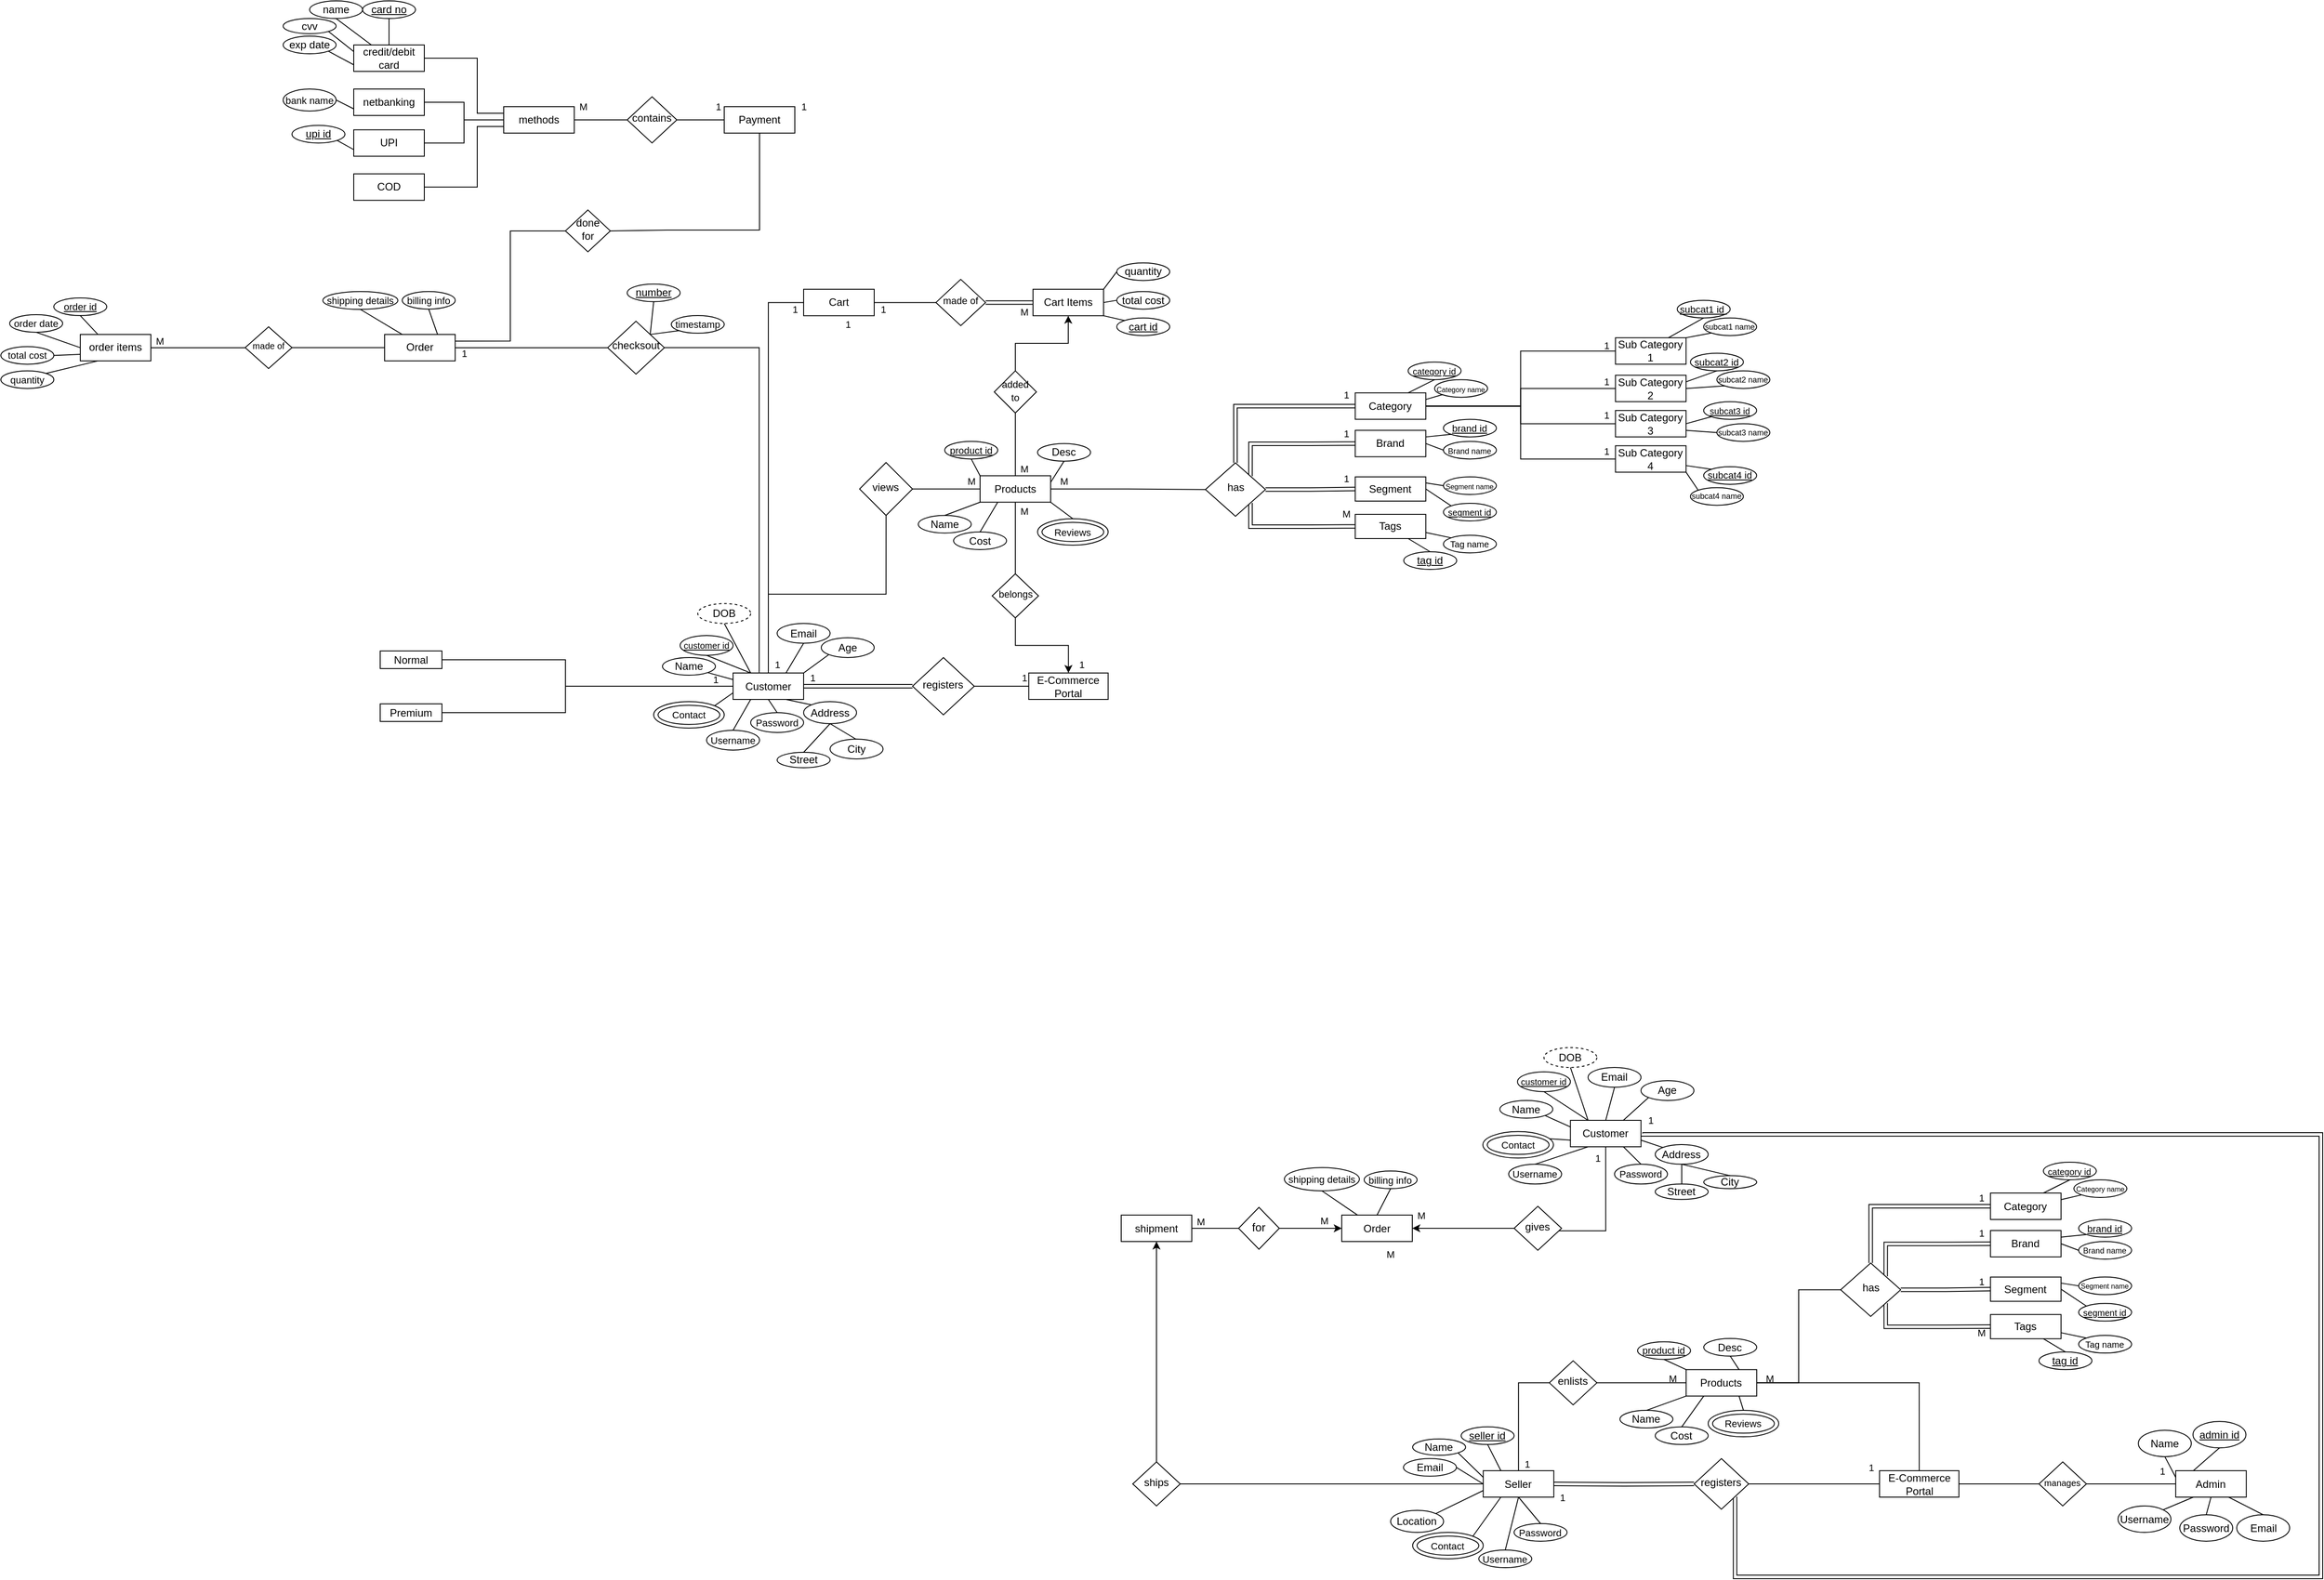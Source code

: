<mxfile version="14.9.8" type="github">
  <diagram id="C5RBs43oDa-KdzZeNtuy" name="Page-1">
    <mxGraphModel dx="1188" dy="688" grid="1" gridSize="10" guides="1" tooltips="1" connect="1" arrows="1" fold="1" page="1" pageScale="1" pageWidth="3300" pageHeight="2339" background="none" math="0" shadow="0">
      <root>
        <mxCell id="WIyWlLk6GJQsqaUBKTNV-0" />
        <mxCell id="WIyWlLk6GJQsqaUBKTNV-1" parent="WIyWlLk6GJQsqaUBKTNV-0" />
        <mxCell id="XLvopbLPkMRgBaN1qyR0-308" style="edgeStyle=orthogonalEdgeStyle;rounded=0;orthogonalLoop=1;jettySize=auto;html=1;exitX=0.5;exitY=0;exitDx=0;exitDy=0;entryX=0.5;entryY=1;entryDx=0;entryDy=0;fontSize=11;startArrow=none;startFill=0;endArrow=none;endFill=0;strokeColor=#000000;" edge="1" parent="WIyWlLk6GJQsqaUBKTNV-1" source="WIyWlLk6GJQsqaUBKTNV-3" target="XLvopbLPkMRgBaN1qyR0-94">
          <mxGeometry relative="1" as="geometry" />
        </mxCell>
        <mxCell id="XLvopbLPkMRgBaN1qyR0-1" style="edgeStyle=orthogonalEdgeStyle;rounded=0;orthogonalLoop=1;jettySize=auto;html=1;exitX=1;exitY=0.5;exitDx=0;exitDy=0;endArrow=none;endFill=0;" edge="1" parent="WIyWlLk6GJQsqaUBKTNV-1" source="WIyWlLk6GJQsqaUBKTNV-6" target="WIyWlLk6GJQsqaUBKTNV-7">
          <mxGeometry relative="1" as="geometry" />
        </mxCell>
        <mxCell id="WIyWlLk6GJQsqaUBKTNV-6" value="registers" style="rhombus;whiteSpace=wrap;html=1;shadow=0;fontFamily=Helvetica;fontSize=12;align=center;strokeWidth=1;spacing=6;spacingTop=-4;" parent="WIyWlLk6GJQsqaUBKTNV-1" vertex="1">
          <mxGeometry x="1143.44" y="835" width="70" height="65" as="geometry" />
        </mxCell>
        <mxCell id="WIyWlLk6GJQsqaUBKTNV-7" value="E-Commerce Portal" style="rounded=0;whiteSpace=wrap;html=1;fontSize=12;glass=0;strokeWidth=1;shadow=0;" parent="WIyWlLk6GJQsqaUBKTNV-1" vertex="1">
          <mxGeometry x="1275.21" y="852.5" width="90" height="30" as="geometry" />
        </mxCell>
        <mxCell id="XLvopbLPkMRgBaN1qyR0-23" style="edgeStyle=orthogonalEdgeStyle;rounded=0;orthogonalLoop=1;jettySize=auto;html=1;entryX=0;entryY=0.5;entryDx=0;entryDy=0;shape=link;exitX=1;exitY=0.5;exitDx=0;exitDy=0;" edge="1" parent="WIyWlLk6GJQsqaUBKTNV-1" source="WIyWlLk6GJQsqaUBKTNV-3" target="WIyWlLk6GJQsqaUBKTNV-6">
          <mxGeometry relative="1" as="geometry">
            <mxPoint x="1160.0" y="872.5" as="sourcePoint" />
          </mxGeometry>
        </mxCell>
        <mxCell id="XLvopbLPkMRgBaN1qyR0-424" style="edgeStyle=orthogonalEdgeStyle;rounded=0;orthogonalLoop=1;jettySize=auto;html=1;entryX=0;entryY=0.5;entryDx=0;entryDy=0;fontSize=11;startArrow=none;startFill=0;endArrow=none;endFill=0;strokeColor=#000000;" edge="1" parent="WIyWlLk6GJQsqaUBKTNV-1" source="XLvopbLPkMRgBaN1qyR0-24" target="XLvopbLPkMRgBaN1qyR0-423">
          <mxGeometry relative="1" as="geometry" />
        </mxCell>
        <mxCell id="XLvopbLPkMRgBaN1qyR0-659" style="edgeStyle=orthogonalEdgeStyle;rounded=0;sketch=0;jumpStyle=none;jumpSize=7;orthogonalLoop=1;jettySize=auto;html=1;entryX=1;entryY=0.5;entryDx=0;entryDy=0;shadow=0;fontSize=11;startArrow=none;startFill=0;endArrow=none;endFill=0;strokeColor=#000000;" edge="1" parent="WIyWlLk6GJQsqaUBKTNV-1" source="XLvopbLPkMRgBaN1qyR0-24" target="XLvopbLPkMRgBaN1qyR0-568">
          <mxGeometry relative="1" as="geometry" />
        </mxCell>
        <mxCell id="XLvopbLPkMRgBaN1qyR0-24" value="Seller" style="rounded=0;whiteSpace=wrap;html=1;fontSize=12;glass=0;strokeWidth=1;shadow=0;" vertex="1" parent="WIyWlLk6GJQsqaUBKTNV-1">
          <mxGeometry x="1790.4" y="1757.5" width="80" height="30" as="geometry" />
        </mxCell>
        <mxCell id="XLvopbLPkMRgBaN1qyR0-25" value="&lt;u&gt;seller id&lt;/u&gt;" style="ellipse;whiteSpace=wrap;html=1;" vertex="1" parent="WIyWlLk6GJQsqaUBKTNV-1">
          <mxGeometry x="1765.4" y="1707.81" width="60" height="20" as="geometry" />
        </mxCell>
        <mxCell id="XLvopbLPkMRgBaN1qyR0-26" value="Name" style="ellipse;whiteSpace=wrap;html=1;" vertex="1" parent="WIyWlLk6GJQsqaUBKTNV-1">
          <mxGeometry x="1710.4" y="1721.56" width="60" height="18.44" as="geometry" />
        </mxCell>
        <mxCell id="XLvopbLPkMRgBaN1qyR0-27" value="Email" style="ellipse;whiteSpace=wrap;html=1;" vertex="1" parent="WIyWlLk6GJQsqaUBKTNV-1">
          <mxGeometry x="1700" y="1743.75" width="60" height="20" as="geometry" />
        </mxCell>
        <mxCell id="XLvopbLPkMRgBaN1qyR0-28" value="Location" style="ellipse;whiteSpace=wrap;html=1;" vertex="1" parent="WIyWlLk6GJQsqaUBKTNV-1">
          <mxGeometry x="1685.43" y="1802.5" width="60" height="25" as="geometry" />
        </mxCell>
        <mxCell id="XLvopbLPkMRgBaN1qyR0-29" value="Username" style="ellipse;whiteSpace=wrap;html=1;fontSize=11;" vertex="1" parent="WIyWlLk6GJQsqaUBKTNV-1">
          <mxGeometry x="1785.4" y="1847.5" width="60" height="20" as="geometry" />
        </mxCell>
        <mxCell id="XLvopbLPkMRgBaN1qyR0-30" value="Password" style="ellipse;whiteSpace=wrap;html=1;fontSize=11;" vertex="1" parent="WIyWlLk6GJQsqaUBKTNV-1">
          <mxGeometry x="1825.4" y="1817.5" width="60" height="20" as="geometry" />
        </mxCell>
        <mxCell id="XLvopbLPkMRgBaN1qyR0-31" value="" style="endArrow=none;html=1;entryX=0.5;entryY=1;entryDx=0;entryDy=0;exitX=0.25;exitY=0;exitDx=0;exitDy=0;" edge="1" parent="WIyWlLk6GJQsqaUBKTNV-1" source="XLvopbLPkMRgBaN1qyR0-24" target="XLvopbLPkMRgBaN1qyR0-25">
          <mxGeometry width="50" height="50" relative="1" as="geometry">
            <mxPoint x="1820.4" y="1752.5" as="sourcePoint" />
            <mxPoint x="1930.4" y="1782.5" as="targetPoint" />
          </mxGeometry>
        </mxCell>
        <mxCell id="XLvopbLPkMRgBaN1qyR0-32" value="" style="endArrow=none;html=1;entryX=1;entryY=1;entryDx=0;entryDy=0;exitX=0;exitY=0.25;exitDx=0;exitDy=0;" edge="1" parent="WIyWlLk6GJQsqaUBKTNV-1" source="XLvopbLPkMRgBaN1qyR0-24" target="XLvopbLPkMRgBaN1qyR0-26">
          <mxGeometry width="50" height="50" relative="1" as="geometry">
            <mxPoint x="1787.4" y="1762.5" as="sourcePoint" />
            <mxPoint x="1780.4" y="1746.51" as="targetPoint" />
          </mxGeometry>
        </mxCell>
        <mxCell id="XLvopbLPkMRgBaN1qyR0-33" value="" style="endArrow=none;html=1;entryX=1;entryY=0.5;entryDx=0;entryDy=0;exitX=0;exitY=0.5;exitDx=0;exitDy=0;" edge="1" parent="WIyWlLk6GJQsqaUBKTNV-1" source="XLvopbLPkMRgBaN1qyR0-24" target="XLvopbLPkMRgBaN1qyR0-27">
          <mxGeometry width="50" height="50" relative="1" as="geometry">
            <mxPoint x="1840.4" y="1772.5" as="sourcePoint" />
            <mxPoint x="1833.04" y="1756.51" as="targetPoint" />
          </mxGeometry>
        </mxCell>
        <mxCell id="XLvopbLPkMRgBaN1qyR0-34" value="" style="endArrow=none;html=1;entryX=1;entryY=0;entryDx=0;entryDy=0;exitX=0;exitY=0.75;exitDx=0;exitDy=0;" edge="1" parent="WIyWlLk6GJQsqaUBKTNV-1" source="XLvopbLPkMRgBaN1qyR0-24" target="XLvopbLPkMRgBaN1qyR0-28">
          <mxGeometry width="50" height="50" relative="1" as="geometry">
            <mxPoint x="1793.4" y="1801.5" as="sourcePoint" />
            <mxPoint x="1843.04" y="1766.51" as="targetPoint" />
          </mxGeometry>
        </mxCell>
        <mxCell id="XLvopbLPkMRgBaN1qyR0-35" value="" style="endArrow=none;html=1;entryX=0.5;entryY=0;entryDx=0;entryDy=0;exitX=0.5;exitY=1;exitDx=0;exitDy=0;" edge="1" parent="WIyWlLk6GJQsqaUBKTNV-1" source="XLvopbLPkMRgBaN1qyR0-24" target="XLvopbLPkMRgBaN1qyR0-29">
          <mxGeometry width="50" height="50" relative="1" as="geometry">
            <mxPoint x="1860.4" y="1792.5" as="sourcePoint" />
            <mxPoint x="1853.04" y="1776.51" as="targetPoint" />
          </mxGeometry>
        </mxCell>
        <mxCell id="XLvopbLPkMRgBaN1qyR0-36" value="" style="endArrow=none;html=1;entryX=0.5;entryY=1;entryDx=0;entryDy=0;exitX=0.5;exitY=0;exitDx=0;exitDy=0;" edge="1" parent="WIyWlLk6GJQsqaUBKTNV-1" source="XLvopbLPkMRgBaN1qyR0-30" target="XLvopbLPkMRgBaN1qyR0-24">
          <mxGeometry width="50" height="50" relative="1" as="geometry">
            <mxPoint x="1870.4" y="1802.5" as="sourcePoint" />
            <mxPoint x="1863.04" y="1786.51" as="targetPoint" />
          </mxGeometry>
        </mxCell>
        <mxCell id="XLvopbLPkMRgBaN1qyR0-76" style="edgeStyle=orthogonalEdgeStyle;rounded=0;orthogonalLoop=1;jettySize=auto;html=1;exitX=0.5;exitY=0;exitDx=0;exitDy=0;entryX=0;entryY=0.5;entryDx=0;entryDy=0;startArrow=none;startFill=0;endArrow=none;endFill=0;strokeColor=#000000;shape=link;" edge="1" parent="WIyWlLk6GJQsqaUBKTNV-1" source="XLvopbLPkMRgBaN1qyR0-99" target="XLvopbLPkMRgBaN1qyR0-71">
          <mxGeometry relative="1" as="geometry">
            <mxPoint x="1530.3" y="647.5" as="sourcePoint" />
          </mxGeometry>
        </mxCell>
        <mxCell id="XLvopbLPkMRgBaN1qyR0-334" style="edgeStyle=orthogonalEdgeStyle;rounded=0;orthogonalLoop=1;jettySize=auto;html=1;exitX=0.5;exitY=1;exitDx=0;exitDy=0;entryX=0.5;entryY=0;entryDx=0;entryDy=0;fontSize=11;startArrow=none;startFill=0;endArrow=none;endFill=0;strokeColor=#000000;" edge="1" parent="WIyWlLk6GJQsqaUBKTNV-1" source="XLvopbLPkMRgBaN1qyR0-50" target="XLvopbLPkMRgBaN1qyR0-333">
          <mxGeometry relative="1" as="geometry" />
        </mxCell>
        <mxCell id="XLvopbLPkMRgBaN1qyR0-634" style="edgeStyle=orthogonalEdgeStyle;rounded=0;sketch=0;jumpStyle=none;jumpSize=7;orthogonalLoop=1;jettySize=auto;html=1;entryX=0;entryY=0.5;entryDx=0;entryDy=0;shadow=0;fontSize=10;startArrow=none;startFill=0;endArrow=none;endFill=0;strokeColor=#000000;" edge="1" parent="WIyWlLk6GJQsqaUBKTNV-1" source="XLvopbLPkMRgBaN1qyR0-50" target="XLvopbLPkMRgBaN1qyR0-99">
          <mxGeometry relative="1" as="geometry" />
        </mxCell>
        <mxCell id="XLvopbLPkMRgBaN1qyR0-650" style="edgeStyle=orthogonalEdgeStyle;rounded=0;sketch=0;jumpStyle=none;jumpSize=7;orthogonalLoop=1;jettySize=auto;html=1;shadow=0;fontSize=11;startArrow=none;startFill=0;endArrow=none;endFill=0;strokeColor=#000000;" edge="1" parent="WIyWlLk6GJQsqaUBKTNV-1" source="XLvopbLPkMRgBaN1qyR0-50" target="XLvopbLPkMRgBaN1qyR0-341">
          <mxGeometry relative="1" as="geometry" />
        </mxCell>
        <mxCell id="XLvopbLPkMRgBaN1qyR0-50" value="Products" style="rounded=0;whiteSpace=wrap;html=1;fontSize=12;glass=0;strokeWidth=1;shadow=0;" vertex="1" parent="WIyWlLk6GJQsqaUBKTNV-1">
          <mxGeometry x="1220" y="628.75" width="80" height="30" as="geometry" />
        </mxCell>
        <mxCell id="XLvopbLPkMRgBaN1qyR0-160" style="edgeStyle=orthogonalEdgeStyle;rounded=0;orthogonalLoop=1;jettySize=auto;html=1;exitX=1;exitY=0.5;exitDx=0;exitDy=0;entryX=0;entryY=0.5;entryDx=0;entryDy=0;startArrow=none;startFill=0;endArrow=none;endFill=0;strokeColor=#000000;" edge="1" parent="WIyWlLk6GJQsqaUBKTNV-1" source="XLvopbLPkMRgBaN1qyR0-51" target="XLvopbLPkMRgBaN1qyR0-159">
          <mxGeometry relative="1" as="geometry" />
        </mxCell>
        <mxCell id="XLvopbLPkMRgBaN1qyR0-51" value="Cart" style="rounded=0;whiteSpace=wrap;html=1;fontSize=12;glass=0;strokeWidth=1;shadow=0;" vertex="1" parent="WIyWlLk6GJQsqaUBKTNV-1">
          <mxGeometry x="1020" y="417.19" width="80" height="30" as="geometry" />
        </mxCell>
        <mxCell id="XLvopbLPkMRgBaN1qyR0-54" value="&lt;u style=&quot;font-size: 11px;&quot;&gt;product id&lt;/u&gt;" style="ellipse;whiteSpace=wrap;html=1;fontSize=11;" vertex="1" parent="WIyWlLk6GJQsqaUBKTNV-1">
          <mxGeometry x="1180" y="589.69" width="60" height="20" as="geometry" />
        </mxCell>
        <mxCell id="XLvopbLPkMRgBaN1qyR0-55" value="" style="endArrow=none;html=1;entryX=0.5;entryY=1;entryDx=0;entryDy=0;exitX=0;exitY=0;exitDx=0;exitDy=0;" edge="1" parent="WIyWlLk6GJQsqaUBKTNV-1" target="XLvopbLPkMRgBaN1qyR0-54" source="XLvopbLPkMRgBaN1qyR0-50">
          <mxGeometry width="50" height="50" relative="1" as="geometry">
            <mxPoint x="1250" y="627.5" as="sourcePoint" />
            <mxPoint x="1370" y="652.5" as="targetPoint" />
          </mxGeometry>
        </mxCell>
        <mxCell id="XLvopbLPkMRgBaN1qyR0-59" value="" style="endArrow=none;html=1;entryX=0;entryY=1;entryDx=0;entryDy=0;exitX=0.5;exitY=0;exitDx=0;exitDy=0;" edge="1" parent="WIyWlLk6GJQsqaUBKTNV-1" source="XLvopbLPkMRgBaN1qyR0-60" target="XLvopbLPkMRgBaN1qyR0-50">
          <mxGeometry width="50" height="50" relative="1" as="geometry">
            <mxPoint x="1210" y="672.5" as="sourcePoint" />
            <mxPoint x="1260" y="617.5" as="targetPoint" />
          </mxGeometry>
        </mxCell>
        <mxCell id="XLvopbLPkMRgBaN1qyR0-60" value="Name" style="ellipse;whiteSpace=wrap;html=1;" vertex="1" parent="WIyWlLk6GJQsqaUBKTNV-1">
          <mxGeometry x="1150" y="673.75" width="60" height="20" as="geometry" />
        </mxCell>
        <mxCell id="XLvopbLPkMRgBaN1qyR0-61" value="Cost" style="ellipse;whiteSpace=wrap;html=1;" vertex="1" parent="WIyWlLk6GJQsqaUBKTNV-1">
          <mxGeometry x="1190" y="692.5" width="60" height="20" as="geometry" />
        </mxCell>
        <mxCell id="XLvopbLPkMRgBaN1qyR0-62" value="" style="endArrow=none;html=1;exitX=0.5;exitY=0;exitDx=0;exitDy=0;entryX=0.25;entryY=1;entryDx=0;entryDy=0;" edge="1" parent="WIyWlLk6GJQsqaUBKTNV-1" source="XLvopbLPkMRgBaN1qyR0-61" target="XLvopbLPkMRgBaN1qyR0-50">
          <mxGeometry width="50" height="50" relative="1" as="geometry">
            <mxPoint x="1260" y="637.5" as="sourcePoint" />
            <mxPoint x="1230" y="617.5" as="targetPoint" />
          </mxGeometry>
        </mxCell>
        <mxCell id="XLvopbLPkMRgBaN1qyR0-63" value="Desc" style="ellipse;whiteSpace=wrap;html=1;" vertex="1" parent="WIyWlLk6GJQsqaUBKTNV-1">
          <mxGeometry x="1285.21" y="592.19" width="60" height="20" as="geometry" />
        </mxCell>
        <mxCell id="XLvopbLPkMRgBaN1qyR0-64" value="" style="endArrow=none;html=1;entryX=0.5;entryY=1;entryDx=0;entryDy=0;exitX=1;exitY=0.25;exitDx=0;exitDy=0;" edge="1" parent="WIyWlLk6GJQsqaUBKTNV-1" source="XLvopbLPkMRgBaN1qyR0-50" target="XLvopbLPkMRgBaN1qyR0-63">
          <mxGeometry width="50" height="50" relative="1" as="geometry">
            <mxPoint x="1270" y="627.5" as="sourcePoint" />
            <mxPoint x="1230" y="617.5" as="targetPoint" />
          </mxGeometry>
        </mxCell>
        <mxCell id="XLvopbLPkMRgBaN1qyR0-108" style="edgeStyle=orthogonalEdgeStyle;rounded=0;orthogonalLoop=1;jettySize=auto;html=1;entryX=0;entryY=0.5;entryDx=0;entryDy=0;startArrow=none;startFill=0;endArrow=none;endFill=0;strokeColor=#000000;" edge="1" parent="WIyWlLk6GJQsqaUBKTNV-1" source="XLvopbLPkMRgBaN1qyR0-71" target="XLvopbLPkMRgBaN1qyR0-105">
          <mxGeometry relative="1" as="geometry" />
        </mxCell>
        <mxCell id="XLvopbLPkMRgBaN1qyR0-110" style="edgeStyle=orthogonalEdgeStyle;rounded=0;orthogonalLoop=1;jettySize=auto;html=1;exitX=1;exitY=0.5;exitDx=0;exitDy=0;entryX=0;entryY=0.5;entryDx=0;entryDy=0;startArrow=none;startFill=0;endArrow=none;endFill=0;strokeColor=#000000;" edge="1" parent="WIyWlLk6GJQsqaUBKTNV-1" source="XLvopbLPkMRgBaN1qyR0-71" target="XLvopbLPkMRgBaN1qyR0-109">
          <mxGeometry relative="1" as="geometry" />
        </mxCell>
        <mxCell id="XLvopbLPkMRgBaN1qyR0-112" style="edgeStyle=orthogonalEdgeStyle;rounded=0;orthogonalLoop=1;jettySize=auto;html=1;exitX=1;exitY=0.5;exitDx=0;exitDy=0;entryX=0;entryY=0.5;entryDx=0;entryDy=0;startArrow=none;startFill=0;endArrow=none;endFill=0;strokeColor=#000000;" edge="1" parent="WIyWlLk6GJQsqaUBKTNV-1" source="XLvopbLPkMRgBaN1qyR0-71" target="XLvopbLPkMRgBaN1qyR0-111">
          <mxGeometry relative="1" as="geometry" />
        </mxCell>
        <mxCell id="XLvopbLPkMRgBaN1qyR0-114" style="edgeStyle=orthogonalEdgeStyle;rounded=0;orthogonalLoop=1;jettySize=auto;html=1;exitX=1;exitY=0.5;exitDx=0;exitDy=0;entryX=0;entryY=0.5;entryDx=0;entryDy=0;startArrow=none;startFill=0;endArrow=none;endFill=0;strokeColor=#000000;" edge="1" parent="WIyWlLk6GJQsqaUBKTNV-1" source="XLvopbLPkMRgBaN1qyR0-71" target="XLvopbLPkMRgBaN1qyR0-113">
          <mxGeometry relative="1" as="geometry" />
        </mxCell>
        <mxCell id="XLvopbLPkMRgBaN1qyR0-71" value="Category" style="rounded=0;whiteSpace=wrap;html=1;fontSize=12;glass=0;strokeWidth=1;shadow=0;" vertex="1" parent="WIyWlLk6GJQsqaUBKTNV-1">
          <mxGeometry x="1645.3" y="534.69" width="80" height="30" as="geometry" />
        </mxCell>
        <mxCell id="XLvopbLPkMRgBaN1qyR0-72" value="Brand" style="rounded=0;whiteSpace=wrap;html=1;fontSize=12;glass=0;strokeWidth=1;shadow=0;" vertex="1" parent="WIyWlLk6GJQsqaUBKTNV-1">
          <mxGeometry x="1645.3" y="577.19" width="80" height="30" as="geometry" />
        </mxCell>
        <mxCell id="XLvopbLPkMRgBaN1qyR0-73" value="Segment" style="rounded=0;whiteSpace=wrap;html=1;fontSize=12;glass=0;strokeWidth=1;shadow=0;" vertex="1" parent="WIyWlLk6GJQsqaUBKTNV-1">
          <mxGeometry x="1645.3" y="630" width="80" height="27.5" as="geometry" />
        </mxCell>
        <mxCell id="XLvopbLPkMRgBaN1qyR0-79" value="&lt;u style=&quot;font-size: 10px&quot;&gt;category id&lt;/u&gt;" style="ellipse;whiteSpace=wrap;html=1;" vertex="1" parent="WIyWlLk6GJQsqaUBKTNV-1">
          <mxGeometry x="1705.3" y="499.69" width="60" height="20" as="geometry" />
        </mxCell>
        <mxCell id="XLvopbLPkMRgBaN1qyR0-80" value="" style="endArrow=none;html=1;entryX=0.5;entryY=1;entryDx=0;entryDy=0;exitX=0.75;exitY=0;exitDx=0;exitDy=0;" edge="1" parent="WIyWlLk6GJQsqaUBKTNV-1" target="XLvopbLPkMRgBaN1qyR0-79" source="XLvopbLPkMRgBaN1qyR0-71">
          <mxGeometry width="50" height="50" relative="1" as="geometry">
            <mxPoint x="1755.3" y="499.69" as="sourcePoint" />
            <mxPoint x="1875.3" y="524.69" as="targetPoint" />
          </mxGeometry>
        </mxCell>
        <mxCell id="XLvopbLPkMRgBaN1qyR0-81" value="&lt;span style=&quot;font-size: 8px&quot;&gt;Category name&lt;/span&gt;" style="ellipse;whiteSpace=wrap;html=1;" vertex="1" parent="WIyWlLk6GJQsqaUBKTNV-1">
          <mxGeometry x="1735.3" y="519.69" width="60" height="20" as="geometry" />
        </mxCell>
        <mxCell id="XLvopbLPkMRgBaN1qyR0-82" value="" style="endArrow=none;html=1;entryX=0;entryY=1;entryDx=0;entryDy=0;exitX=1;exitY=0.25;exitDx=0;exitDy=0;" edge="1" parent="WIyWlLk6GJQsqaUBKTNV-1" source="XLvopbLPkMRgBaN1qyR0-71" target="XLvopbLPkMRgBaN1qyR0-81">
          <mxGeometry width="50" height="50" relative="1" as="geometry">
            <mxPoint x="1715.3" y="544.69" as="sourcePoint" />
            <mxPoint x="1745.3" y="529.69" as="targetPoint" />
          </mxGeometry>
        </mxCell>
        <mxCell id="XLvopbLPkMRgBaN1qyR0-83" value="&lt;u style=&quot;font-size: 11px&quot;&gt;brand id&lt;/u&gt;" style="ellipse;whiteSpace=wrap;html=1;" vertex="1" parent="WIyWlLk6GJQsqaUBKTNV-1">
          <mxGeometry x="1745.3" y="564.69" width="60" height="20" as="geometry" />
        </mxCell>
        <mxCell id="XLvopbLPkMRgBaN1qyR0-84" value="" style="endArrow=none;html=1;entryX=0;entryY=1;entryDx=0;entryDy=0;exitX=1;exitY=0.25;exitDx=0;exitDy=0;" edge="1" parent="WIyWlLk6GJQsqaUBKTNV-1" target="XLvopbLPkMRgBaN1qyR0-83" source="XLvopbLPkMRgBaN1qyR0-72">
          <mxGeometry width="50" height="50" relative="1" as="geometry">
            <mxPoint x="1735.3" y="594.69" as="sourcePoint" />
            <mxPoint x="1905.3" y="584.69" as="targetPoint" />
          </mxGeometry>
        </mxCell>
        <mxCell id="XLvopbLPkMRgBaN1qyR0-85" value="&lt;span style=&quot;font-size: 9px&quot;&gt;Brand name&lt;/span&gt;" style="ellipse;whiteSpace=wrap;html=1;" vertex="1" parent="WIyWlLk6GJQsqaUBKTNV-1">
          <mxGeometry x="1745.3" y="589.69" width="60" height="20" as="geometry" />
        </mxCell>
        <mxCell id="XLvopbLPkMRgBaN1qyR0-86" value="" style="endArrow=none;html=1;entryX=0;entryY=0.5;entryDx=0;entryDy=0;exitX=1;exitY=0.5;exitDx=0;exitDy=0;" edge="1" parent="WIyWlLk6GJQsqaUBKTNV-1" target="XLvopbLPkMRgBaN1qyR0-85" source="XLvopbLPkMRgBaN1qyR0-72">
          <mxGeometry width="50" height="50" relative="1" as="geometry">
            <mxPoint x="1755.3" y="602.19" as="sourcePoint" />
            <mxPoint x="1775.3" y="589.69" as="targetPoint" />
          </mxGeometry>
        </mxCell>
        <mxCell id="XLvopbLPkMRgBaN1qyR0-88" value="&lt;u style=&quot;font-size: 10px&quot;&gt;segment id&lt;/u&gt;" style="ellipse;whiteSpace=wrap;html=1;" vertex="1" parent="WIyWlLk6GJQsqaUBKTNV-1">
          <mxGeometry x="1745.3" y="660" width="60" height="20" as="geometry" />
        </mxCell>
        <mxCell id="XLvopbLPkMRgBaN1qyR0-89" value="" style="endArrow=none;html=1;entryX=0;entryY=0;entryDx=0;entryDy=0;exitX=1;exitY=0.5;exitDx=0;exitDy=0;" edge="1" parent="WIyWlLk6GJQsqaUBKTNV-1" target="XLvopbLPkMRgBaN1qyR0-88" source="XLvopbLPkMRgBaN1qyR0-73">
          <mxGeometry width="50" height="50" relative="1" as="geometry">
            <mxPoint x="1745.3" y="665" as="sourcePoint" />
            <mxPoint x="1915.3" y="655" as="targetPoint" />
          </mxGeometry>
        </mxCell>
        <mxCell id="XLvopbLPkMRgBaN1qyR0-90" value="&lt;span style=&quot;font-size: 8px&quot;&gt;Segment name&lt;/span&gt;" style="ellipse;whiteSpace=wrap;html=1;" vertex="1" parent="WIyWlLk6GJQsqaUBKTNV-1">
          <mxGeometry x="1745.3" y="630" width="60" height="20" as="geometry" />
        </mxCell>
        <mxCell id="XLvopbLPkMRgBaN1qyR0-91" value="" style="endArrow=none;html=1;entryX=0;entryY=0.5;entryDx=0;entryDy=0;exitX=1;exitY=0.25;exitDx=0;exitDy=0;" edge="1" parent="WIyWlLk6GJQsqaUBKTNV-1" target="XLvopbLPkMRgBaN1qyR0-90" source="XLvopbLPkMRgBaN1qyR0-73">
          <mxGeometry width="50" height="50" relative="1" as="geometry">
            <mxPoint x="1765.3" y="672.5" as="sourcePoint" />
            <mxPoint x="1785.3" y="660" as="targetPoint" />
          </mxGeometry>
        </mxCell>
        <mxCell id="XLvopbLPkMRgBaN1qyR0-635" style="edgeStyle=orthogonalEdgeStyle;rounded=0;sketch=0;jumpStyle=none;jumpSize=7;orthogonalLoop=1;jettySize=auto;html=1;entryX=0;entryY=0.5;entryDx=0;entryDy=0;shadow=0;fontSize=10;startArrow=none;startFill=0;endArrow=none;endFill=0;strokeColor=#000000;" edge="1" parent="WIyWlLk6GJQsqaUBKTNV-1" source="XLvopbLPkMRgBaN1qyR0-94" target="XLvopbLPkMRgBaN1qyR0-50">
          <mxGeometry relative="1" as="geometry" />
        </mxCell>
        <mxCell id="XLvopbLPkMRgBaN1qyR0-94" value="views" style="rhombus;whiteSpace=wrap;html=1;shadow=0;fontFamily=Helvetica;fontSize=12;align=center;strokeWidth=1;spacing=6;spacingTop=-4;" vertex="1" parent="WIyWlLk6GJQsqaUBKTNV-1">
          <mxGeometry x="1083.44" y="613.75" width="60" height="60" as="geometry" />
        </mxCell>
        <mxCell id="XLvopbLPkMRgBaN1qyR0-309" style="edgeStyle=orthogonalEdgeStyle;rounded=0;orthogonalLoop=1;jettySize=auto;html=1;exitX=1;exitY=0;exitDx=0;exitDy=0;entryX=0;entryY=0.5;entryDx=0;entryDy=0;fontSize=11;startArrow=none;startFill=0;endArrow=none;endFill=0;strokeColor=#000000;shape=link;" edge="1" parent="WIyWlLk6GJQsqaUBKTNV-1" source="XLvopbLPkMRgBaN1qyR0-99" target="XLvopbLPkMRgBaN1qyR0-72">
          <mxGeometry relative="1" as="geometry">
            <Array as="points">
              <mxPoint x="1526.3" y="592.5" />
              <mxPoint x="1594.3" y="592.5" />
            </Array>
          </mxGeometry>
        </mxCell>
        <mxCell id="XLvopbLPkMRgBaN1qyR0-310" style="edgeStyle=orthogonalEdgeStyle;rounded=0;orthogonalLoop=1;jettySize=auto;html=1;exitX=1;exitY=0.5;exitDx=0;exitDy=0;entryX=0;entryY=0.5;entryDx=0;entryDy=0;fontSize=11;startArrow=none;startFill=0;endArrow=none;endFill=0;strokeColor=#000000;shape=link;" edge="1" parent="WIyWlLk6GJQsqaUBKTNV-1" source="XLvopbLPkMRgBaN1qyR0-99" target="XLvopbLPkMRgBaN1qyR0-73">
          <mxGeometry relative="1" as="geometry" />
        </mxCell>
        <mxCell id="XLvopbLPkMRgBaN1qyR0-312" style="edgeStyle=orthogonalEdgeStyle;shape=link;rounded=0;orthogonalLoop=1;jettySize=auto;html=1;exitX=1;exitY=1;exitDx=0;exitDy=0;entryX=0;entryY=0.5;entryDx=0;entryDy=0;fontSize=11;startArrow=none;startFill=0;endArrow=none;endFill=0;strokeColor=#000000;" edge="1" parent="WIyWlLk6GJQsqaUBKTNV-1" source="XLvopbLPkMRgBaN1qyR0-99" target="XLvopbLPkMRgBaN1qyR0-311">
          <mxGeometry relative="1" as="geometry">
            <Array as="points">
              <mxPoint x="1526.3" y="686.5" />
              <mxPoint x="1594.3" y="686.5" />
            </Array>
          </mxGeometry>
        </mxCell>
        <mxCell id="XLvopbLPkMRgBaN1qyR0-99" value="has" style="rhombus;whiteSpace=wrap;html=1;shadow=0;fontFamily=Helvetica;fontSize=12;align=center;strokeWidth=1;spacing=6;spacingTop=-4;" vertex="1" parent="WIyWlLk6GJQsqaUBKTNV-1">
          <mxGeometry x="1475.51" y="614.07" width="68.06" height="60.62" as="geometry" />
        </mxCell>
        <mxCell id="XLvopbLPkMRgBaN1qyR0-105" value="Sub Category 1" style="rounded=0;whiteSpace=wrap;html=1;fontSize=12;glass=0;strokeWidth=1;shadow=0;" vertex="1" parent="WIyWlLk6GJQsqaUBKTNV-1">
          <mxGeometry x="1940.3" y="472.19" width="80" height="30" as="geometry" />
        </mxCell>
        <mxCell id="XLvopbLPkMRgBaN1qyR0-109" value="Sub Category 2" style="rounded=0;whiteSpace=wrap;html=1;fontSize=12;glass=0;strokeWidth=1;shadow=0;" vertex="1" parent="WIyWlLk6GJQsqaUBKTNV-1">
          <mxGeometry x="1940.3" y="514.69" width="80" height="30" as="geometry" />
        </mxCell>
        <mxCell id="XLvopbLPkMRgBaN1qyR0-111" value="Sub Category 3" style="rounded=0;whiteSpace=wrap;html=1;fontSize=12;glass=0;strokeWidth=1;shadow=0;" vertex="1" parent="WIyWlLk6GJQsqaUBKTNV-1">
          <mxGeometry x="1940.3" y="554.69" width="80" height="30" as="geometry" />
        </mxCell>
        <mxCell id="XLvopbLPkMRgBaN1qyR0-113" value="Sub Category 4" style="rounded=0;whiteSpace=wrap;html=1;fontSize=12;glass=0;strokeWidth=1;shadow=0;" vertex="1" parent="WIyWlLk6GJQsqaUBKTNV-1">
          <mxGeometry x="1940.3" y="594.69" width="80" height="30" as="geometry" />
        </mxCell>
        <mxCell id="XLvopbLPkMRgBaN1qyR0-115" value="&lt;u style=&quot;font-size: 11px;&quot;&gt;subcat1 id&amp;nbsp;&lt;/u&gt;" style="ellipse;whiteSpace=wrap;html=1;fontSize=11;" vertex="1" parent="WIyWlLk6GJQsqaUBKTNV-1">
          <mxGeometry x="2010.3" y="429.69" width="60" height="20" as="geometry" />
        </mxCell>
        <mxCell id="XLvopbLPkMRgBaN1qyR0-116" value="" style="endArrow=none;html=1;entryX=0.5;entryY=1;entryDx=0;entryDy=0;exitX=0.75;exitY=0;exitDx=0;exitDy=0;" edge="1" parent="WIyWlLk6GJQsqaUBKTNV-1" target="XLvopbLPkMRgBaN1qyR0-115" source="XLvopbLPkMRgBaN1qyR0-105">
          <mxGeometry width="50" height="50" relative="1" as="geometry">
            <mxPoint x="2010.3" y="464.69" as="sourcePoint" />
            <mxPoint x="2180.3" y="454.69" as="targetPoint" />
          </mxGeometry>
        </mxCell>
        <mxCell id="XLvopbLPkMRgBaN1qyR0-117" value="subcat1 name" style="ellipse;whiteSpace=wrap;html=1;fontSize=9;" vertex="1" parent="WIyWlLk6GJQsqaUBKTNV-1">
          <mxGeometry x="2040.3" y="449.69" width="60" height="20" as="geometry" />
        </mxCell>
        <mxCell id="XLvopbLPkMRgBaN1qyR0-118" value="" style="endArrow=none;html=1;entryX=0;entryY=1;entryDx=0;entryDy=0;exitX=1;exitY=0;exitDx=0;exitDy=0;" edge="1" parent="WIyWlLk6GJQsqaUBKTNV-1" target="XLvopbLPkMRgBaN1qyR0-117" source="XLvopbLPkMRgBaN1qyR0-105">
          <mxGeometry width="50" height="50" relative="1" as="geometry">
            <mxPoint x="2030.3" y="472.19" as="sourcePoint" />
            <mxPoint x="2050.3" y="459.69" as="targetPoint" />
          </mxGeometry>
        </mxCell>
        <mxCell id="XLvopbLPkMRgBaN1qyR0-119" value="&lt;u style=&quot;font-size: 11px;&quot;&gt;subcat2 id&lt;/u&gt;" style="ellipse;whiteSpace=wrap;html=1;fontSize=11;" vertex="1" parent="WIyWlLk6GJQsqaUBKTNV-1">
          <mxGeometry x="2025.3" y="489.69" width="60" height="20" as="geometry" />
        </mxCell>
        <mxCell id="XLvopbLPkMRgBaN1qyR0-120" value="" style="endArrow=none;html=1;entryX=0.5;entryY=1;entryDx=0;entryDy=0;exitX=1;exitY=0.25;exitDx=0;exitDy=0;" edge="1" parent="WIyWlLk6GJQsqaUBKTNV-1" target="XLvopbLPkMRgBaN1qyR0-119" source="XLvopbLPkMRgBaN1qyR0-109">
          <mxGeometry width="50" height="50" relative="1" as="geometry">
            <mxPoint x="2025.3" y="524.69" as="sourcePoint" />
            <mxPoint x="2195.3" y="514.69" as="targetPoint" />
          </mxGeometry>
        </mxCell>
        <mxCell id="XLvopbLPkMRgBaN1qyR0-121" value="subcat2 name" style="ellipse;whiteSpace=wrap;html=1;fontSize=9;" vertex="1" parent="WIyWlLk6GJQsqaUBKTNV-1">
          <mxGeometry x="2055.3" y="509.69" width="60" height="20" as="geometry" />
        </mxCell>
        <mxCell id="XLvopbLPkMRgBaN1qyR0-122" value="" style="endArrow=none;html=1;entryX=0;entryY=1;entryDx=0;entryDy=0;exitX=1;exitY=0.5;exitDx=0;exitDy=0;" edge="1" parent="WIyWlLk6GJQsqaUBKTNV-1" target="XLvopbLPkMRgBaN1qyR0-121" source="XLvopbLPkMRgBaN1qyR0-109">
          <mxGeometry width="50" height="50" relative="1" as="geometry">
            <mxPoint x="2030.3" y="532.19" as="sourcePoint" />
            <mxPoint x="2065.3" y="519.69" as="targetPoint" />
          </mxGeometry>
        </mxCell>
        <mxCell id="XLvopbLPkMRgBaN1qyR0-131" value="&lt;u style=&quot;font-size: 10px;&quot;&gt;subcat3 id&lt;/u&gt;" style="ellipse;whiteSpace=wrap;html=1;fontSize=10;" vertex="1" parent="WIyWlLk6GJQsqaUBKTNV-1">
          <mxGeometry x="2040.3" y="544.69" width="60" height="20" as="geometry" />
        </mxCell>
        <mxCell id="XLvopbLPkMRgBaN1qyR0-132" value="" style="endArrow=none;html=1;entryX=0;entryY=1;entryDx=0;entryDy=0;exitX=1;exitY=0.5;exitDx=0;exitDy=0;" edge="1" parent="WIyWlLk6GJQsqaUBKTNV-1" target="XLvopbLPkMRgBaN1qyR0-131" source="XLvopbLPkMRgBaN1qyR0-111">
          <mxGeometry width="50" height="50" relative="1" as="geometry">
            <mxPoint x="2025.3" y="577.19" as="sourcePoint" />
            <mxPoint x="2195.3" y="567.19" as="targetPoint" />
          </mxGeometry>
        </mxCell>
        <mxCell id="XLvopbLPkMRgBaN1qyR0-133" value="subcat3 name" style="ellipse;whiteSpace=wrap;html=1;fontSize=9;" vertex="1" parent="WIyWlLk6GJQsqaUBKTNV-1">
          <mxGeometry x="2055.3" y="569.69" width="60" height="20" as="geometry" />
        </mxCell>
        <mxCell id="XLvopbLPkMRgBaN1qyR0-134" value="" style="endArrow=none;html=1;entryX=0;entryY=0.5;entryDx=0;entryDy=0;exitX=1;exitY=0.75;exitDx=0;exitDy=0;" edge="1" parent="WIyWlLk6GJQsqaUBKTNV-1" target="XLvopbLPkMRgBaN1qyR0-133" source="XLvopbLPkMRgBaN1qyR0-111">
          <mxGeometry width="50" height="50" relative="1" as="geometry">
            <mxPoint x="2045.3" y="584.69" as="sourcePoint" />
            <mxPoint x="2065.3" y="572.19" as="targetPoint" />
          </mxGeometry>
        </mxCell>
        <mxCell id="XLvopbLPkMRgBaN1qyR0-135" value="&lt;u style=&quot;font-size: 11px;&quot;&gt;subcat4 id&lt;/u&gt;" style="ellipse;whiteSpace=wrap;html=1;fontSize=11;" vertex="1" parent="WIyWlLk6GJQsqaUBKTNV-1">
          <mxGeometry x="2040.3" y="618.44" width="60" height="20" as="geometry" />
        </mxCell>
        <mxCell id="XLvopbLPkMRgBaN1qyR0-136" value="" style="endArrow=none;html=1;entryX=0;entryY=0;entryDx=0;entryDy=0;exitX=1;exitY=0.75;exitDx=0;exitDy=0;" edge="1" parent="WIyWlLk6GJQsqaUBKTNV-1" target="XLvopbLPkMRgBaN1qyR0-135" source="XLvopbLPkMRgBaN1qyR0-113">
          <mxGeometry width="50" height="50" relative="1" as="geometry">
            <mxPoint x="2025.3" y="644.69" as="sourcePoint" />
            <mxPoint x="2195.3" y="634.69" as="targetPoint" />
          </mxGeometry>
        </mxCell>
        <mxCell id="XLvopbLPkMRgBaN1qyR0-137" value="subcat4 name" style="ellipse;whiteSpace=wrap;html=1;fontSize=9;" vertex="1" parent="WIyWlLk6GJQsqaUBKTNV-1">
          <mxGeometry x="2025.3" y="642.19" width="60" height="20" as="geometry" />
        </mxCell>
        <mxCell id="XLvopbLPkMRgBaN1qyR0-138" value="" style="endArrow=none;html=1;entryX=0;entryY=0;entryDx=0;entryDy=0;exitX=1;exitY=1;exitDx=0;exitDy=0;" edge="1" parent="WIyWlLk6GJQsqaUBKTNV-1" target="XLvopbLPkMRgBaN1qyR0-137" source="XLvopbLPkMRgBaN1qyR0-113">
          <mxGeometry width="50" height="50" relative="1" as="geometry">
            <mxPoint x="2045.3" y="652.19" as="sourcePoint" />
            <mxPoint x="2065.3" y="639.69" as="targetPoint" />
          </mxGeometry>
        </mxCell>
        <mxCell id="XLvopbLPkMRgBaN1qyR0-141" value="&lt;u&gt;tag id&lt;/u&gt;" style="ellipse;whiteSpace=wrap;html=1;" vertex="1" parent="WIyWlLk6GJQsqaUBKTNV-1">
          <mxGeometry x="1700.3" y="715" width="60" height="20" as="geometry" />
        </mxCell>
        <mxCell id="XLvopbLPkMRgBaN1qyR0-142" value="" style="endArrow=none;html=1;entryX=0.5;entryY=0;entryDx=0;entryDy=0;exitX=0.75;exitY=1;exitDx=0;exitDy=0;" edge="1" parent="WIyWlLk6GJQsqaUBKTNV-1" source="XLvopbLPkMRgBaN1qyR0-311" target="XLvopbLPkMRgBaN1qyR0-141">
          <mxGeometry width="50" height="50" relative="1" as="geometry">
            <mxPoint x="1690.3" y="700" as="sourcePoint" />
            <mxPoint x="2225.3" y="685" as="targetPoint" />
          </mxGeometry>
        </mxCell>
        <mxCell id="XLvopbLPkMRgBaN1qyR0-143" value="&lt;span style=&quot;font-size: 10px&quot;&gt;Tag name&lt;/span&gt;" style="ellipse;whiteSpace=wrap;html=1;" vertex="1" parent="WIyWlLk6GJQsqaUBKTNV-1">
          <mxGeometry x="1745.3" y="696.25" width="60" height="20" as="geometry" />
        </mxCell>
        <mxCell id="XLvopbLPkMRgBaN1qyR0-144" value="" style="endArrow=none;html=1;entryX=0;entryY=0;entryDx=0;entryDy=0;exitX=1;exitY=0.75;exitDx=0;exitDy=0;" edge="1" parent="WIyWlLk6GJQsqaUBKTNV-1" source="XLvopbLPkMRgBaN1qyR0-311" target="XLvopbLPkMRgBaN1qyR0-143">
          <mxGeometry width="50" height="50" relative="1" as="geometry">
            <mxPoint x="1717.03" y="700" as="sourcePoint" />
            <mxPoint x="2092.03" y="690" as="targetPoint" />
          </mxGeometry>
        </mxCell>
        <mxCell id="XLvopbLPkMRgBaN1qyR0-157" value="Cart Items" style="rounded=0;whiteSpace=wrap;html=1;fontSize=12;glass=0;strokeWidth=1;shadow=0;" vertex="1" parent="WIyWlLk6GJQsqaUBKTNV-1">
          <mxGeometry x="1280" y="417.19" width="80" height="30" as="geometry" />
        </mxCell>
        <mxCell id="XLvopbLPkMRgBaN1qyR0-162" style="edgeStyle=orthogonalEdgeStyle;rounded=0;orthogonalLoop=1;jettySize=auto;html=1;exitX=1;exitY=0.5;exitDx=0;exitDy=0;entryX=0;entryY=0.5;entryDx=0;entryDy=0;startArrow=none;startFill=0;endArrow=none;endFill=0;strokeColor=#000000;shape=link;" edge="1" parent="WIyWlLk6GJQsqaUBKTNV-1" source="XLvopbLPkMRgBaN1qyR0-159" target="XLvopbLPkMRgBaN1qyR0-157">
          <mxGeometry relative="1" as="geometry" />
        </mxCell>
        <mxCell id="XLvopbLPkMRgBaN1qyR0-159" value="&lt;font style=&quot;font-size: 11px&quot;&gt;made of&lt;/font&gt;" style="rhombus;whiteSpace=wrap;html=1;shadow=0;fontFamily=Helvetica;fontSize=12;align=center;strokeWidth=1;spacing=6;spacingTop=-4;" vertex="1" parent="WIyWlLk6GJQsqaUBKTNV-1">
          <mxGeometry x="1170" y="405.94" width="56.26" height="52.5" as="geometry" />
        </mxCell>
        <mxCell id="XLvopbLPkMRgBaN1qyR0-163" value="&lt;u&gt;cart id&lt;/u&gt;" style="ellipse;whiteSpace=wrap;html=1;" vertex="1" parent="WIyWlLk6GJQsqaUBKTNV-1">
          <mxGeometry x="1375" y="449.69" width="60" height="20" as="geometry" />
        </mxCell>
        <mxCell id="XLvopbLPkMRgBaN1qyR0-164" value="total cost" style="ellipse;whiteSpace=wrap;html=1;" vertex="1" parent="WIyWlLk6GJQsqaUBKTNV-1">
          <mxGeometry x="1375" y="419.69" width="60" height="20" as="geometry" />
        </mxCell>
        <mxCell id="XLvopbLPkMRgBaN1qyR0-166" value="" style="endArrow=none;html=1;strokeColor=#000000;entryX=1;entryY=1;entryDx=0;entryDy=0;exitX=0;exitY=0;exitDx=0;exitDy=0;" edge="1" parent="WIyWlLk6GJQsqaUBKTNV-1" source="XLvopbLPkMRgBaN1qyR0-163" target="XLvopbLPkMRgBaN1qyR0-157">
          <mxGeometry width="50" height="50" relative="1" as="geometry">
            <mxPoint x="1291.87" y="504.69" as="sourcePoint" />
            <mxPoint x="1341.87" y="454.69" as="targetPoint" />
          </mxGeometry>
        </mxCell>
        <mxCell id="XLvopbLPkMRgBaN1qyR0-167" value="" style="endArrow=none;html=1;strokeColor=#000000;entryX=1;entryY=0.5;entryDx=0;entryDy=0;exitX=0;exitY=0.5;exitDx=0;exitDy=0;" edge="1" parent="WIyWlLk6GJQsqaUBKTNV-1" source="XLvopbLPkMRgBaN1qyR0-164" target="XLvopbLPkMRgBaN1qyR0-157">
          <mxGeometry width="50" height="50" relative="1" as="geometry">
            <mxPoint x="1385" y="470.94" as="sourcePoint" />
            <mxPoint x="1350" y="458.44" as="targetPoint" />
          </mxGeometry>
        </mxCell>
        <mxCell id="XLvopbLPkMRgBaN1qyR0-177" value="quantity" style="ellipse;whiteSpace=wrap;html=1;" vertex="1" parent="WIyWlLk6GJQsqaUBKTNV-1">
          <mxGeometry x="1375" y="387.19" width="60" height="20" as="geometry" />
        </mxCell>
        <mxCell id="XLvopbLPkMRgBaN1qyR0-178" value="" style="endArrow=none;html=1;strokeColor=#000000;entryX=1;entryY=0;entryDx=0;entryDy=0;exitX=0;exitY=0.5;exitDx=0;exitDy=0;" edge="1" parent="WIyWlLk6GJQsqaUBKTNV-1" source="XLvopbLPkMRgBaN1qyR0-177" target="XLvopbLPkMRgBaN1qyR0-157">
          <mxGeometry width="50" height="50" relative="1" as="geometry">
            <mxPoint x="1385" y="439.69" as="sourcePoint" />
            <mxPoint x="1370" y="442.19" as="targetPoint" />
          </mxGeometry>
        </mxCell>
        <mxCell id="XLvopbLPkMRgBaN1qyR0-391" style="edgeStyle=orthogonalEdgeStyle;rounded=0;orthogonalLoop=1;jettySize=auto;html=1;entryX=1;entryY=0.5;entryDx=0;entryDy=0;fontSize=11;startArrow=none;startFill=0;endArrow=none;endFill=0;strokeColor=#000000;" edge="1" parent="WIyWlLk6GJQsqaUBKTNV-1" source="XLvopbLPkMRgBaN1qyR0-180" target="XLvopbLPkMRgBaN1qyR0-185">
          <mxGeometry relative="1" as="geometry" />
        </mxCell>
        <mxCell id="XLvopbLPkMRgBaN1qyR0-651" style="edgeStyle=orthogonalEdgeStyle;rounded=0;sketch=0;jumpStyle=none;jumpSize=7;orthogonalLoop=1;jettySize=auto;html=1;entryX=0.37;entryY=-0.021;entryDx=0;entryDy=0;entryPerimeter=0;shadow=0;fontSize=11;startArrow=none;startFill=0;endArrow=none;endFill=0;strokeColor=#000000;" edge="1" parent="WIyWlLk6GJQsqaUBKTNV-1" source="XLvopbLPkMRgBaN1qyR0-180" target="WIyWlLk6GJQsqaUBKTNV-3">
          <mxGeometry relative="1" as="geometry" />
        </mxCell>
        <mxCell id="XLvopbLPkMRgBaN1qyR0-180" value="checksout" style="rhombus;whiteSpace=wrap;html=1;shadow=0;fontFamily=Helvetica;fontSize=12;align=center;strokeWidth=1;spacing=6;spacingTop=-4;" vertex="1" parent="WIyWlLk6GJQsqaUBKTNV-1">
          <mxGeometry x="797.85" y="453.44" width="64.29" height="60" as="geometry" />
        </mxCell>
        <mxCell id="XLvopbLPkMRgBaN1qyR0-653" style="edgeStyle=orthogonalEdgeStyle;rounded=0;sketch=0;jumpStyle=none;jumpSize=7;orthogonalLoop=1;jettySize=auto;html=1;entryX=1;entryY=0.5;entryDx=0;entryDy=0;shadow=0;fontSize=11;startArrow=none;startFill=0;endArrow=none;endFill=0;strokeColor=#000000;" edge="1" parent="WIyWlLk6GJQsqaUBKTNV-1" source="XLvopbLPkMRgBaN1qyR0-185" target="XLvopbLPkMRgBaN1qyR0-303">
          <mxGeometry relative="1" as="geometry" />
        </mxCell>
        <mxCell id="XLvopbLPkMRgBaN1qyR0-185" value="Order" style="rounded=0;whiteSpace=wrap;html=1;fontSize=12;glass=0;strokeWidth=1;shadow=0;" vertex="1" parent="WIyWlLk6GJQsqaUBKTNV-1">
          <mxGeometry x="545" y="468.44" width="80" height="30" as="geometry" />
        </mxCell>
        <mxCell id="XLvopbLPkMRgBaN1qyR0-361" style="edgeStyle=orthogonalEdgeStyle;rounded=0;orthogonalLoop=1;jettySize=auto;html=1;entryX=0;entryY=0.25;entryDx=0;entryDy=0;fontSize=11;startArrow=none;startFill=0;endArrow=none;endFill=0;strokeColor=#000000;" edge="1" parent="WIyWlLk6GJQsqaUBKTNV-1" source="XLvopbLPkMRgBaN1qyR0-196" target="XLvopbLPkMRgBaN1qyR0-354">
          <mxGeometry relative="1" as="geometry">
            <Array as="points">
              <mxPoint x="650" y="155" />
              <mxPoint x="650" y="218" />
            </Array>
          </mxGeometry>
        </mxCell>
        <mxCell id="XLvopbLPkMRgBaN1qyR0-196" value="credit/debit card" style="rounded=0;whiteSpace=wrap;html=1;fontSize=12;glass=0;strokeWidth=1;shadow=0;" vertex="1" parent="WIyWlLk6GJQsqaUBKTNV-1">
          <mxGeometry x="510" y="140" width="80" height="30" as="geometry" />
        </mxCell>
        <mxCell id="XLvopbLPkMRgBaN1qyR0-358" style="edgeStyle=orthogonalEdgeStyle;rounded=0;orthogonalLoop=1;jettySize=auto;html=1;entryX=0;entryY=0.25;entryDx=0;entryDy=0;fontSize=11;startArrow=none;startFill=0;endArrow=none;endFill=0;strokeColor=#000000;" edge="1" parent="WIyWlLk6GJQsqaUBKTNV-1" source="XLvopbLPkMRgBaN1qyR0-197" target="XLvopbLPkMRgBaN1qyR0-354">
          <mxGeometry relative="1" as="geometry">
            <Array as="points">
              <mxPoint x="635" y="205" />
              <mxPoint x="635" y="225" />
              <mxPoint x="680" y="225" />
            </Array>
          </mxGeometry>
        </mxCell>
        <mxCell id="XLvopbLPkMRgBaN1qyR0-197" value="netbanking" style="rounded=0;whiteSpace=wrap;html=1;fontSize=12;glass=0;strokeWidth=1;shadow=0;" vertex="1" parent="WIyWlLk6GJQsqaUBKTNV-1">
          <mxGeometry x="510" y="190" width="80" height="30" as="geometry" />
        </mxCell>
        <mxCell id="XLvopbLPkMRgBaN1qyR0-359" style="edgeStyle=orthogonalEdgeStyle;rounded=0;orthogonalLoop=1;jettySize=auto;html=1;entryX=0;entryY=0.75;entryDx=0;entryDy=0;fontSize=11;startArrow=none;startFill=0;endArrow=none;endFill=0;strokeColor=#000000;" edge="1" parent="WIyWlLk6GJQsqaUBKTNV-1" source="XLvopbLPkMRgBaN1qyR0-198" target="XLvopbLPkMRgBaN1qyR0-354">
          <mxGeometry relative="1" as="geometry">
            <Array as="points">
              <mxPoint x="635" y="251" />
              <mxPoint x="635" y="225" />
              <mxPoint x="680" y="225" />
            </Array>
          </mxGeometry>
        </mxCell>
        <mxCell id="XLvopbLPkMRgBaN1qyR0-198" value="UPI" style="rounded=0;whiteSpace=wrap;html=1;fontSize=12;glass=0;strokeWidth=1;shadow=0;" vertex="1" parent="WIyWlLk6GJQsqaUBKTNV-1">
          <mxGeometry x="510" y="236.25" width="80" height="30" as="geometry" />
        </mxCell>
        <mxCell id="XLvopbLPkMRgBaN1qyR0-362" style="edgeStyle=orthogonalEdgeStyle;rounded=0;orthogonalLoop=1;jettySize=auto;html=1;entryX=0;entryY=0.75;entryDx=0;entryDy=0;fontSize=11;startArrow=none;startFill=0;endArrow=none;endFill=0;strokeColor=#000000;" edge="1" parent="WIyWlLk6GJQsqaUBKTNV-1" source="XLvopbLPkMRgBaN1qyR0-199" target="XLvopbLPkMRgBaN1qyR0-354">
          <mxGeometry relative="1" as="geometry">
            <Array as="points">
              <mxPoint x="650" y="301" />
              <mxPoint x="650" y="233" />
            </Array>
          </mxGeometry>
        </mxCell>
        <mxCell id="XLvopbLPkMRgBaN1qyR0-199" value="COD" style="rounded=0;whiteSpace=wrap;html=1;fontSize=12;glass=0;strokeWidth=1;shadow=0;" vertex="1" parent="WIyWlLk6GJQsqaUBKTNV-1">
          <mxGeometry x="510" y="286.25" width="80" height="30" as="geometry" />
        </mxCell>
        <mxCell id="XLvopbLPkMRgBaN1qyR0-211" value="&lt;u&gt;card no&lt;/u&gt;" style="ellipse;whiteSpace=wrap;html=1;" vertex="1" parent="WIyWlLk6GJQsqaUBKTNV-1">
          <mxGeometry x="520" y="90" width="60" height="20" as="geometry" />
        </mxCell>
        <mxCell id="XLvopbLPkMRgBaN1qyR0-213" value="name" style="ellipse;whiteSpace=wrap;html=1;" vertex="1" parent="WIyWlLk6GJQsqaUBKTNV-1">
          <mxGeometry x="460" y="90" width="60" height="20" as="geometry" />
        </mxCell>
        <mxCell id="XLvopbLPkMRgBaN1qyR0-214" value="cvv" style="ellipse;whiteSpace=wrap;html=1;" vertex="1" parent="WIyWlLk6GJQsqaUBKTNV-1">
          <mxGeometry x="430" y="110" width="60" height="17.19" as="geometry" />
        </mxCell>
        <mxCell id="XLvopbLPkMRgBaN1qyR0-215" value="exp date" style="ellipse;whiteSpace=wrap;html=1;" vertex="1" parent="WIyWlLk6GJQsqaUBKTNV-1">
          <mxGeometry x="430" y="130" width="60" height="20" as="geometry" />
        </mxCell>
        <mxCell id="XLvopbLPkMRgBaN1qyR0-216" value="" style="endArrow=none;html=1;strokeColor=#000000;entryX=0.5;entryY=0;entryDx=0;entryDy=0;exitX=0.5;exitY=1;exitDx=0;exitDy=0;" edge="1" parent="WIyWlLk6GJQsqaUBKTNV-1" source="XLvopbLPkMRgBaN1qyR0-211" target="XLvopbLPkMRgBaN1qyR0-196">
          <mxGeometry width="50" height="50" relative="1" as="geometry">
            <mxPoint x="530" y="232.5" as="sourcePoint" />
            <mxPoint x="580" y="182.5" as="targetPoint" />
          </mxGeometry>
        </mxCell>
        <mxCell id="XLvopbLPkMRgBaN1qyR0-217" value="" style="endArrow=none;html=1;strokeColor=#000000;entryX=0.25;entryY=0;entryDx=0;entryDy=0;exitX=0.5;exitY=1;exitDx=0;exitDy=0;" edge="1" parent="WIyWlLk6GJQsqaUBKTNV-1" source="XLvopbLPkMRgBaN1qyR0-213" target="XLvopbLPkMRgBaN1qyR0-196">
          <mxGeometry width="50" height="50" relative="1" as="geometry">
            <mxPoint x="501" y="119.31" as="sourcePoint" />
            <mxPoint x="570" y="127.5" as="targetPoint" />
          </mxGeometry>
        </mxCell>
        <mxCell id="XLvopbLPkMRgBaN1qyR0-218" value="" style="endArrow=none;html=1;strokeColor=#000000;entryX=0;entryY=0.25;entryDx=0;entryDy=0;exitX=1;exitY=1;exitDx=0;exitDy=0;" edge="1" parent="WIyWlLk6GJQsqaUBKTNV-1" source="XLvopbLPkMRgBaN1qyR0-214" target="XLvopbLPkMRgBaN1qyR0-196">
          <mxGeometry width="50" height="50" relative="1" as="geometry">
            <mxPoint x="585" y="140" as="sourcePoint" />
            <mxPoint x="570" y="160" as="targetPoint" />
          </mxGeometry>
        </mxCell>
        <mxCell id="XLvopbLPkMRgBaN1qyR0-219" value="" style="endArrow=none;html=1;strokeColor=#000000;entryX=0;entryY=0.75;entryDx=0;entryDy=0;exitX=1;exitY=1;exitDx=0;exitDy=0;" edge="1" parent="WIyWlLk6GJQsqaUBKTNV-1" source="XLvopbLPkMRgBaN1qyR0-215" target="XLvopbLPkMRgBaN1qyR0-196">
          <mxGeometry width="50" height="50" relative="1" as="geometry">
            <mxPoint x="595" y="150" as="sourcePoint" />
            <mxPoint x="580" y="170" as="targetPoint" />
          </mxGeometry>
        </mxCell>
        <mxCell id="XLvopbLPkMRgBaN1qyR0-221" value="bank name" style="ellipse;whiteSpace=wrap;html=1;fontSize=11;" vertex="1" parent="WIyWlLk6GJQsqaUBKTNV-1">
          <mxGeometry x="430" y="190" width="60" height="25" as="geometry" />
        </mxCell>
        <mxCell id="XLvopbLPkMRgBaN1qyR0-223" value="" style="endArrow=none;html=1;strokeColor=#000000;entryX=0;entryY=0.75;entryDx=0;entryDy=0;exitX=1;exitY=0.5;exitDx=0;exitDy=0;" edge="1" parent="WIyWlLk6GJQsqaUBKTNV-1" source="XLvopbLPkMRgBaN1qyR0-221" target="XLvopbLPkMRgBaN1qyR0-197">
          <mxGeometry width="50" height="50" relative="1" as="geometry">
            <mxPoint x="630.0" y="176.25" as="sourcePoint" />
            <mxPoint x="610" y="173.75" as="targetPoint" />
          </mxGeometry>
        </mxCell>
        <mxCell id="XLvopbLPkMRgBaN1qyR0-224" value="&lt;u&gt;upi id&lt;/u&gt;" style="ellipse;whiteSpace=wrap;html=1;" vertex="1" parent="WIyWlLk6GJQsqaUBKTNV-1">
          <mxGeometry x="440" y="231.25" width="60" height="20" as="geometry" />
        </mxCell>
        <mxCell id="XLvopbLPkMRgBaN1qyR0-226" value="" style="endArrow=none;html=1;strokeColor=#000000;entryX=0;entryY=0.75;entryDx=0;entryDy=0;exitX=1;exitY=1;exitDx=0;exitDy=0;" edge="1" parent="WIyWlLk6GJQsqaUBKTNV-1" source="XLvopbLPkMRgBaN1qyR0-224" target="XLvopbLPkMRgBaN1qyR0-198">
          <mxGeometry width="50" height="50" relative="1" as="geometry">
            <mxPoint x="490" y="251" as="sourcePoint" />
            <mxPoint x="600" y="201.25" as="targetPoint" />
          </mxGeometry>
        </mxCell>
        <mxCell id="XLvopbLPkMRgBaN1qyR0-235" value="&lt;u&gt;number&lt;/u&gt;" style="ellipse;whiteSpace=wrap;html=1;" vertex="1" parent="WIyWlLk6GJQsqaUBKTNV-1">
          <mxGeometry x="820" y="411.24" width="60" height="20" as="geometry" />
        </mxCell>
        <mxCell id="XLvopbLPkMRgBaN1qyR0-236" value="timestamp" style="ellipse;whiteSpace=wrap;html=1;fontSize=11;" vertex="1" parent="WIyWlLk6GJQsqaUBKTNV-1">
          <mxGeometry x="870" y="447.03" width="60" height="20" as="geometry" />
        </mxCell>
        <mxCell id="XLvopbLPkMRgBaN1qyR0-237" value="" style="endArrow=none;html=1;strokeColor=#000000;entryX=0.5;entryY=1;entryDx=0;entryDy=0;exitX=1;exitY=0;exitDx=0;exitDy=0;" edge="1" parent="WIyWlLk6GJQsqaUBKTNV-1" source="XLvopbLPkMRgBaN1qyR0-180" target="XLvopbLPkMRgBaN1qyR0-235">
          <mxGeometry width="50" height="50" relative="1" as="geometry">
            <mxPoint x="1070" y="283.75" as="sourcePoint" />
            <mxPoint x="1060" y="271.25" as="targetPoint" />
          </mxGeometry>
        </mxCell>
        <mxCell id="XLvopbLPkMRgBaN1qyR0-238" value="" style="endArrow=none;html=1;strokeColor=#000000;entryX=1;entryY=0;entryDx=0;entryDy=0;exitX=0;exitY=1;exitDx=0;exitDy=0;" edge="1" parent="WIyWlLk6GJQsqaUBKTNV-1" source="XLvopbLPkMRgBaN1qyR0-236" target="XLvopbLPkMRgBaN1qyR0-180">
          <mxGeometry width="50" height="50" relative="1" as="geometry">
            <mxPoint x="874" y="463" as="sourcePoint" />
            <mxPoint x="1100" y="346.25" as="targetPoint" />
          </mxGeometry>
        </mxCell>
        <mxCell id="XLvopbLPkMRgBaN1qyR0-251" value="&lt;u style=&quot;font-size: 11px;&quot;&gt;order id&lt;/u&gt;" style="ellipse;whiteSpace=wrap;html=1;fontSize=11;" vertex="1" parent="WIyWlLk6GJQsqaUBKTNV-1">
          <mxGeometry x="170" y="427.03" width="60" height="20" as="geometry" />
        </mxCell>
        <mxCell id="XLvopbLPkMRgBaN1qyR0-252" value="order date" style="ellipse;whiteSpace=wrap;html=1;fontSize=11;" vertex="1" parent="WIyWlLk6GJQsqaUBKTNV-1">
          <mxGeometry x="120" y="445.94" width="60" height="20" as="geometry" />
        </mxCell>
        <mxCell id="XLvopbLPkMRgBaN1qyR0-253" value="total cost" style="ellipse;whiteSpace=wrap;html=1;fontSize=11;" vertex="1" parent="WIyWlLk6GJQsqaUBKTNV-1">
          <mxGeometry x="110" y="482.19" width="60" height="20" as="geometry" />
        </mxCell>
        <mxCell id="XLvopbLPkMRgBaN1qyR0-254" value="quantity" style="ellipse;whiteSpace=wrap;html=1;fontSize=11;" vertex="1" parent="WIyWlLk6GJQsqaUBKTNV-1">
          <mxGeometry x="110" y="509.69" width="60" height="20" as="geometry" />
        </mxCell>
        <mxCell id="XLvopbLPkMRgBaN1qyR0-256" value="" style="endArrow=none;html=1;fontSize=11;strokeColor=#000000;entryX=0.25;entryY=1;entryDx=0;entryDy=0;exitX=1;exitY=0;exitDx=0;exitDy=0;" edge="1" parent="WIyWlLk6GJQsqaUBKTNV-1" source="XLvopbLPkMRgBaN1qyR0-254" target="XLvopbLPkMRgBaN1qyR0-301">
          <mxGeometry width="50" height="50" relative="1" as="geometry">
            <mxPoint x="350.01" y="529.38" as="sourcePoint" />
            <mxPoint x="450" y="499.69" as="targetPoint" />
          </mxGeometry>
        </mxCell>
        <mxCell id="XLvopbLPkMRgBaN1qyR0-258" value="" style="endArrow=none;html=1;fontSize=11;strokeColor=#000000;entryX=0;entryY=0.75;entryDx=0;entryDy=0;exitX=1;exitY=0.5;exitDx=0;exitDy=0;" edge="1" parent="WIyWlLk6GJQsqaUBKTNV-1" source="XLvopbLPkMRgBaN1qyR0-253" target="XLvopbLPkMRgBaN1qyR0-301">
          <mxGeometry width="50" height="50" relative="1" as="geometry">
            <mxPoint x="150" y="504.68" as="sourcePoint" />
            <mxPoint x="430" y="469.69" as="targetPoint" />
          </mxGeometry>
        </mxCell>
        <mxCell id="XLvopbLPkMRgBaN1qyR0-259" value="" style="endArrow=none;html=1;fontSize=11;strokeColor=#000000;entryX=0;entryY=0.5;entryDx=0;entryDy=0;exitX=0.5;exitY=1;exitDx=0;exitDy=0;" edge="1" parent="WIyWlLk6GJQsqaUBKTNV-1" source="XLvopbLPkMRgBaN1qyR0-252" target="XLvopbLPkMRgBaN1qyR0-301">
          <mxGeometry width="50" height="50" relative="1" as="geometry">
            <mxPoint x="88.787" y="542.319" as="sourcePoint" />
            <mxPoint x="170" y="483.44" as="targetPoint" />
          </mxGeometry>
        </mxCell>
        <mxCell id="XLvopbLPkMRgBaN1qyR0-261" value="" style="endArrow=none;html=1;fontSize=11;strokeColor=#000000;entryX=0.25;entryY=0;entryDx=0;entryDy=0;exitX=0.5;exitY=1;exitDx=0;exitDy=0;" edge="1" parent="WIyWlLk6GJQsqaUBKTNV-1" source="XLvopbLPkMRgBaN1qyR0-251" target="XLvopbLPkMRgBaN1qyR0-301">
          <mxGeometry width="50" height="50" relative="1" as="geometry">
            <mxPoint x="188.787" y="522.929" as="sourcePoint" />
            <mxPoint x="180" y="451.4" as="targetPoint" />
          </mxGeometry>
        </mxCell>
        <mxCell id="XLvopbLPkMRgBaN1qyR0-279" value="billing info" style="ellipse;whiteSpace=wrap;html=1;fontSize=11;" vertex="1" parent="WIyWlLk6GJQsqaUBKTNV-1">
          <mxGeometry x="565" y="419.69" width="60" height="20" as="geometry" />
        </mxCell>
        <mxCell id="XLvopbLPkMRgBaN1qyR0-280" value="shipping details" style="ellipse;whiteSpace=wrap;html=1;fontSize=11;" vertex="1" parent="WIyWlLk6GJQsqaUBKTNV-1">
          <mxGeometry x="475" y="419.69" width="85" height="20.31" as="geometry" />
        </mxCell>
        <mxCell id="XLvopbLPkMRgBaN1qyR0-281" value="" style="endArrow=none;html=1;fontSize=11;strokeColor=#000000;entryX=0.5;entryY=1;entryDx=0;entryDy=0;exitX=0.25;exitY=0;exitDx=0;exitDy=0;" edge="1" parent="WIyWlLk6GJQsqaUBKTNV-1" source="XLvopbLPkMRgBaN1qyR0-185" target="XLvopbLPkMRgBaN1qyR0-280">
          <mxGeometry width="50" height="50" relative="1" as="geometry">
            <mxPoint x="465" y="511.25" as="sourcePoint" />
            <mxPoint x="515" y="461.25" as="targetPoint" />
          </mxGeometry>
        </mxCell>
        <mxCell id="XLvopbLPkMRgBaN1qyR0-282" value="" style="endArrow=none;html=1;fontSize=11;strokeColor=#000000;entryX=0.5;entryY=1;entryDx=0;entryDy=0;exitX=0.75;exitY=0;exitDx=0;exitDy=0;" edge="1" parent="WIyWlLk6GJQsqaUBKTNV-1" source="XLvopbLPkMRgBaN1qyR0-185" target="XLvopbLPkMRgBaN1qyR0-279">
          <mxGeometry width="50" height="50" relative="1" as="geometry">
            <mxPoint x="575" y="480" as="sourcePoint" />
            <mxPoint x="527.5" y="462.81" as="targetPoint" />
          </mxGeometry>
        </mxCell>
        <mxCell id="XLvopbLPkMRgBaN1qyR0-656" style="edgeStyle=orthogonalEdgeStyle;rounded=0;sketch=0;jumpStyle=none;jumpSize=7;orthogonalLoop=1;jettySize=auto;html=1;entryX=1;entryY=0.5;entryDx=0;entryDy=0;shadow=0;fontSize=11;startArrow=none;startFill=0;endArrow=none;endFill=0;strokeColor=#000000;" edge="1" parent="WIyWlLk6GJQsqaUBKTNV-1" source="XLvopbLPkMRgBaN1qyR0-283" target="XLvopbLPkMRgBaN1qyR0-655">
          <mxGeometry relative="1" as="geometry" />
        </mxCell>
        <mxCell id="XLvopbLPkMRgBaN1qyR0-283" value="Admin" style="rounded=0;whiteSpace=wrap;html=1;fontSize=12;glass=0;strokeWidth=1;shadow=0;" vertex="1" parent="WIyWlLk6GJQsqaUBKTNV-1">
          <mxGeometry x="2575.4" y="1757.5" width="80" height="30" as="geometry" />
        </mxCell>
        <mxCell id="XLvopbLPkMRgBaN1qyR0-284" value="&lt;u&gt;admin id&lt;/u&gt;" style="ellipse;whiteSpace=wrap;html=1;" vertex="1" parent="WIyWlLk6GJQsqaUBKTNV-1">
          <mxGeometry x="2595" y="1701.57" width="60" height="30" as="geometry" />
        </mxCell>
        <mxCell id="XLvopbLPkMRgBaN1qyR0-285" value="Name" style="ellipse;whiteSpace=wrap;html=1;" vertex="1" parent="WIyWlLk6GJQsqaUBKTNV-1">
          <mxGeometry x="2533.07" y="1711.57" width="60" height="30" as="geometry" />
        </mxCell>
        <mxCell id="XLvopbLPkMRgBaN1qyR0-286" value="Email" style="ellipse;whiteSpace=wrap;html=1;" vertex="1" parent="WIyWlLk6GJQsqaUBKTNV-1">
          <mxGeometry x="2644.55" y="1807.5" width="60" height="30" as="geometry" />
        </mxCell>
        <mxCell id="XLvopbLPkMRgBaN1qyR0-288" value="Username" style="ellipse;whiteSpace=wrap;html=1;" vertex="1" parent="WIyWlLk6GJQsqaUBKTNV-1">
          <mxGeometry x="2510" y="1797.5" width="60" height="30" as="geometry" />
        </mxCell>
        <mxCell id="XLvopbLPkMRgBaN1qyR0-289" value="Password" style="ellipse;whiteSpace=wrap;html=1;" vertex="1" parent="WIyWlLk6GJQsqaUBKTNV-1">
          <mxGeometry x="2580" y="1807.5" width="60" height="30" as="geometry" />
        </mxCell>
        <mxCell id="XLvopbLPkMRgBaN1qyR0-290" value="" style="endArrow=none;html=1;entryX=0.5;entryY=1;entryDx=0;entryDy=0;exitX=0.25;exitY=0;exitDx=0;exitDy=0;" edge="1" parent="WIyWlLk6GJQsqaUBKTNV-1" source="XLvopbLPkMRgBaN1qyR0-283" target="XLvopbLPkMRgBaN1qyR0-284">
          <mxGeometry width="50" height="50" relative="1" as="geometry">
            <mxPoint x="2610" y="1754.07" as="sourcePoint" />
            <mxPoint x="2720" y="1784.07" as="targetPoint" />
          </mxGeometry>
        </mxCell>
        <mxCell id="XLvopbLPkMRgBaN1qyR0-291" value="" style="endArrow=none;html=1;entryX=0.5;entryY=1;entryDx=0;entryDy=0;exitX=0;exitY=0.25;exitDx=0;exitDy=0;" edge="1" parent="WIyWlLk6GJQsqaUBKTNV-1" source="XLvopbLPkMRgBaN1qyR0-283" target="XLvopbLPkMRgBaN1qyR0-285">
          <mxGeometry width="50" height="50" relative="1" as="geometry">
            <mxPoint x="2577" y="1764.07" as="sourcePoint" />
            <mxPoint x="2570" y="1748.08" as="targetPoint" />
          </mxGeometry>
        </mxCell>
        <mxCell id="XLvopbLPkMRgBaN1qyR0-292" value="" style="endArrow=none;html=1;exitX=0.75;exitY=1;exitDx=0;exitDy=0;entryX=0.5;entryY=0;entryDx=0;entryDy=0;" edge="1" parent="WIyWlLk6GJQsqaUBKTNV-1" source="XLvopbLPkMRgBaN1qyR0-283" target="XLvopbLPkMRgBaN1qyR0-286">
          <mxGeometry width="50" height="50" relative="1" as="geometry">
            <mxPoint x="2630" y="1774.07" as="sourcePoint" />
            <mxPoint x="2704.6" y="1822.57" as="targetPoint" />
          </mxGeometry>
        </mxCell>
        <mxCell id="XLvopbLPkMRgBaN1qyR0-294" value="" style="endArrow=none;html=1;entryX=1;entryY=0;entryDx=0;entryDy=0;exitX=0.25;exitY=1;exitDx=0;exitDy=0;" edge="1" parent="WIyWlLk6GJQsqaUBKTNV-1" source="XLvopbLPkMRgBaN1qyR0-283" target="XLvopbLPkMRgBaN1qyR0-288">
          <mxGeometry width="50" height="50" relative="1" as="geometry">
            <mxPoint x="2650" y="1794.07" as="sourcePoint" />
            <mxPoint x="2642.64" y="1778.08" as="targetPoint" />
          </mxGeometry>
        </mxCell>
        <mxCell id="XLvopbLPkMRgBaN1qyR0-295" value="" style="endArrow=none;html=1;entryX=0.5;entryY=1;entryDx=0;entryDy=0;exitX=0.5;exitY=0;exitDx=0;exitDy=0;" edge="1" parent="WIyWlLk6GJQsqaUBKTNV-1" source="XLvopbLPkMRgBaN1qyR0-289" target="XLvopbLPkMRgBaN1qyR0-283">
          <mxGeometry width="50" height="50" relative="1" as="geometry">
            <mxPoint x="2660" y="1804.07" as="sourcePoint" />
            <mxPoint x="2652.64" y="1788.08" as="targetPoint" />
          </mxGeometry>
        </mxCell>
        <mxCell id="XLvopbLPkMRgBaN1qyR0-299" value="" style="endArrow=none;html=1;entryX=0.5;entryY=0;entryDx=0;entryDy=0;exitX=1;exitY=1;exitDx=0;exitDy=0;" edge="1" parent="WIyWlLk6GJQsqaUBKTNV-1" source="XLvopbLPkMRgBaN1qyR0-50" target="XLvopbLPkMRgBaN1qyR0-329">
          <mxGeometry width="50" height="50" relative="1" as="geometry">
            <mxPoint x="1295" y="637.5" as="sourcePoint" />
            <mxPoint x="1335" y="585.0" as="targetPoint" />
          </mxGeometry>
        </mxCell>
        <mxCell id="XLvopbLPkMRgBaN1qyR0-301" value="order items" style="rounded=0;whiteSpace=wrap;html=1;fontSize=12;glass=0;strokeWidth=1;shadow=0;" vertex="1" parent="WIyWlLk6GJQsqaUBKTNV-1">
          <mxGeometry x="200" y="468.44" width="80" height="30" as="geometry" />
        </mxCell>
        <mxCell id="XLvopbLPkMRgBaN1qyR0-407" style="edgeStyle=orthogonalEdgeStyle;rounded=0;orthogonalLoop=1;jettySize=auto;html=1;entryX=1;entryY=0.5;entryDx=0;entryDy=0;fontSize=10;startArrow=none;startFill=0;endArrow=none;endFill=0;strokeColor=#000000;" edge="1" parent="WIyWlLk6GJQsqaUBKTNV-1" source="XLvopbLPkMRgBaN1qyR0-303" target="XLvopbLPkMRgBaN1qyR0-301">
          <mxGeometry relative="1" as="geometry" />
        </mxCell>
        <mxCell id="XLvopbLPkMRgBaN1qyR0-303" value="made of" style="rhombus;whiteSpace=wrap;html=1;shadow=0;fontFamily=Helvetica;fontSize=10;align=center;strokeWidth=1;spacing=6;spacingTop=-4;" vertex="1" parent="WIyWlLk6GJQsqaUBKTNV-1">
          <mxGeometry x="386.94" y="459.76" width="53.06" height="47.35" as="geometry" />
        </mxCell>
        <mxCell id="XLvopbLPkMRgBaN1qyR0-311" value="Tags" style="rounded=0;whiteSpace=wrap;html=1;fontSize=12;glass=0;strokeWidth=1;shadow=0;" vertex="1" parent="WIyWlLk6GJQsqaUBKTNV-1">
          <mxGeometry x="1645.3" y="672.5" width="80" height="27.5" as="geometry" />
        </mxCell>
        <mxCell id="XLvopbLPkMRgBaN1qyR0-328" value="" style="group" vertex="1" connectable="0" parent="WIyWlLk6GJQsqaUBKTNV-1">
          <mxGeometry x="1285.21" y="677.5" width="80" height="30" as="geometry" />
        </mxCell>
        <mxCell id="XLvopbLPkMRgBaN1qyR0-329" value="" style="ellipse;whiteSpace=wrap;html=1;rounded=0;glass=0;sketch=0;fontSize=11;gradientColor=#ffffff;" vertex="1" parent="XLvopbLPkMRgBaN1qyR0-328">
          <mxGeometry width="80" height="30" as="geometry" />
        </mxCell>
        <mxCell id="XLvopbLPkMRgBaN1qyR0-330" value="Reviews" style="ellipse;whiteSpace=wrap;html=1;rounded=0;glass=0;sketch=0;fontSize=11;gradientColor=#ffffff;" vertex="1" parent="XLvopbLPkMRgBaN1qyR0-328">
          <mxGeometry x="5" y="4.17" width="70" height="21.67" as="geometry" />
        </mxCell>
        <mxCell id="XLvopbLPkMRgBaN1qyR0-500" style="edgeStyle=orthogonalEdgeStyle;rounded=0;orthogonalLoop=1;jettySize=auto;html=1;fontSize=11;startArrow=none;startFill=0;endArrow=classic;endFill=1;strokeColor=#000000;" edge="1" parent="WIyWlLk6GJQsqaUBKTNV-1" source="XLvopbLPkMRgBaN1qyR0-333" target="WIyWlLk6GJQsqaUBKTNV-7">
          <mxGeometry relative="1" as="geometry" />
        </mxCell>
        <mxCell id="XLvopbLPkMRgBaN1qyR0-333" value="belongs" style="rhombus;whiteSpace=wrap;html=1;shadow=0;fontFamily=Helvetica;fontSize=11;align=center;strokeWidth=1;spacing=6;spacingTop=-4;" vertex="1" parent="WIyWlLk6GJQsqaUBKTNV-1">
          <mxGeometry x="1233.75" y="740" width="52.5" height="50" as="geometry" />
        </mxCell>
        <mxCell id="XLvopbLPkMRgBaN1qyR0-337" value="1" style="text;html=1;align=center;verticalAlign=middle;resizable=0;points=[];autosize=1;strokeColor=none;fontSize=11;" vertex="1" parent="WIyWlLk6GJQsqaUBKTNV-1">
          <mxGeometry x="1260" y="847.5" width="20" height="20" as="geometry" />
        </mxCell>
        <mxCell id="XLvopbLPkMRgBaN1qyR0-344" style="edgeStyle=orthogonalEdgeStyle;rounded=0;orthogonalLoop=1;jettySize=auto;html=1;fontSize=11;startArrow=none;startFill=0;endArrow=classic;endFill=1;strokeColor=#000000;entryX=0.5;entryY=1;entryDx=0;entryDy=0;" edge="1" parent="WIyWlLk6GJQsqaUBKTNV-1" source="XLvopbLPkMRgBaN1qyR0-341" target="XLvopbLPkMRgBaN1qyR0-157">
          <mxGeometry relative="1" as="geometry">
            <mxPoint x="1056" y="447" as="targetPoint" />
          </mxGeometry>
        </mxCell>
        <mxCell id="XLvopbLPkMRgBaN1qyR0-341" value="&lt;font style=&quot;font-size: 11px&quot;&gt;added to&lt;/font&gt;" style="rhombus;whiteSpace=wrap;html=1;shadow=0;fontFamily=Helvetica;fontSize=12;align=center;strokeWidth=1;spacing=6;spacingTop=-4;" vertex="1" parent="WIyWlLk6GJQsqaUBKTNV-1">
          <mxGeometry x="1236.1" y="509.69" width="47.81" height="47.81" as="geometry" />
        </mxCell>
        <mxCell id="XLvopbLPkMRgBaN1qyR0-353" style="edgeStyle=orthogonalEdgeStyle;rounded=0;orthogonalLoop=1;jettySize=auto;html=1;entryX=1;entryY=0.5;entryDx=0;entryDy=0;fontSize=11;startArrow=none;startFill=0;endArrow=none;endFill=0;strokeColor=#000000;" edge="1" parent="WIyWlLk6GJQsqaUBKTNV-1" source="XLvopbLPkMRgBaN1qyR0-347" target="XLvopbLPkMRgBaN1qyR0-352">
          <mxGeometry relative="1" as="geometry" />
        </mxCell>
        <mxCell id="XLvopbLPkMRgBaN1qyR0-401" value="" style="edgeStyle=orthogonalEdgeStyle;rounded=0;orthogonalLoop=1;jettySize=auto;html=1;fontSize=11;startArrow=none;startFill=0;endArrow=none;endFill=0;strokeColor=#000000;" edge="1" parent="WIyWlLk6GJQsqaUBKTNV-1" source="XLvopbLPkMRgBaN1qyR0-347" target="XLvopbLPkMRgBaN1qyR0-352">
          <mxGeometry relative="1" as="geometry" />
        </mxCell>
        <mxCell id="XLvopbLPkMRgBaN1qyR0-647" style="edgeStyle=orthogonalEdgeStyle;rounded=0;sketch=0;jumpStyle=none;jumpSize=7;orthogonalLoop=1;jettySize=auto;html=1;entryX=1;entryY=0.5;entryDx=0;entryDy=0;shadow=0;fontSize=11;startArrow=none;startFill=0;endArrow=none;endFill=0;strokeColor=#000000;" edge="1" parent="WIyWlLk6GJQsqaUBKTNV-1" source="XLvopbLPkMRgBaN1qyR0-347" target="XLvopbLPkMRgBaN1qyR0-646">
          <mxGeometry relative="1" as="geometry">
            <Array as="points">
              <mxPoint x="970" y="350" />
              <mxPoint x="865" y="350" />
            </Array>
          </mxGeometry>
        </mxCell>
        <mxCell id="XLvopbLPkMRgBaN1qyR0-347" value="Payment" style="rounded=0;whiteSpace=wrap;html=1;fontSize=12;glass=0;strokeWidth=1;shadow=0;" vertex="1" parent="WIyWlLk6GJQsqaUBKTNV-1">
          <mxGeometry x="930" y="210" width="80" height="30" as="geometry" />
        </mxCell>
        <mxCell id="XLvopbLPkMRgBaN1qyR0-355" style="edgeStyle=orthogonalEdgeStyle;rounded=0;orthogonalLoop=1;jettySize=auto;html=1;fontSize=11;startArrow=none;startFill=0;endArrow=none;endFill=0;strokeColor=#000000;" edge="1" parent="WIyWlLk6GJQsqaUBKTNV-1" source="XLvopbLPkMRgBaN1qyR0-352" target="XLvopbLPkMRgBaN1qyR0-354">
          <mxGeometry relative="1" as="geometry" />
        </mxCell>
        <mxCell id="XLvopbLPkMRgBaN1qyR0-352" value="contains" style="rhombus;whiteSpace=wrap;html=1;shadow=0;fontFamily=Helvetica;fontSize=12;align=center;strokeWidth=1;spacing=6;spacingTop=-4;" vertex="1" parent="WIyWlLk6GJQsqaUBKTNV-1">
          <mxGeometry x="820" y="198.75" width="56.26" height="52.5" as="geometry" />
        </mxCell>
        <mxCell id="XLvopbLPkMRgBaN1qyR0-354" value="methods" style="rounded=0;whiteSpace=wrap;html=1;fontSize=12;glass=0;strokeWidth=1;shadow=0;sketch=0;" vertex="1" parent="WIyWlLk6GJQsqaUBKTNV-1">
          <mxGeometry x="680" y="210" width="80" height="30" as="geometry" />
        </mxCell>
        <mxCell id="XLvopbLPkMRgBaN1qyR0-376" value="" style="group" vertex="1" connectable="0" parent="WIyWlLk6GJQsqaUBKTNV-1">
          <mxGeometry x="670" y="770" width="440" height="190" as="geometry" />
        </mxCell>
        <mxCell id="XLvopbLPkMRgBaN1qyR0-375" value="" style="group" vertex="1" connectable="0" parent="XLvopbLPkMRgBaN1qyR0-376">
          <mxGeometry x="180" width="260" height="190" as="geometry" />
        </mxCell>
        <mxCell id="WIyWlLk6GJQsqaUBKTNV-3" value="Customer" style="rounded=0;whiteSpace=wrap;html=1;fontSize=12;glass=0;strokeWidth=1;shadow=0;" parent="XLvopbLPkMRgBaN1qyR0-375" vertex="1">
          <mxGeometry x="90" y="82.5" width="80" height="30" as="geometry" />
        </mxCell>
        <mxCell id="XLvopbLPkMRgBaN1qyR0-3" value="&lt;u&gt;&lt;font style=&quot;font-size: 10px&quot;&gt;customer id&lt;/font&gt;&lt;/u&gt;" style="ellipse;whiteSpace=wrap;html=1;" vertex="1" parent="XLvopbLPkMRgBaN1qyR0-375">
          <mxGeometry x="30" y="40" width="60" height="22.5" as="geometry" />
        </mxCell>
        <mxCell id="XLvopbLPkMRgBaN1qyR0-4" value="Name" style="ellipse;whiteSpace=wrap;html=1;" vertex="1" parent="XLvopbLPkMRgBaN1qyR0-375">
          <mxGeometry x="10" y="65" width="60" height="20" as="geometry" />
        </mxCell>
        <mxCell id="XLvopbLPkMRgBaN1qyR0-6" value="Email" style="ellipse;whiteSpace=wrap;html=1;" vertex="1" parent="XLvopbLPkMRgBaN1qyR0-375">
          <mxGeometry x="140" y="26.25" width="60" height="22.5" as="geometry" />
        </mxCell>
        <mxCell id="XLvopbLPkMRgBaN1qyR0-10" value="Username" style="ellipse;whiteSpace=wrap;html=1;fontSize=11;" vertex="1" parent="XLvopbLPkMRgBaN1qyR0-375">
          <mxGeometry x="60" y="147.5" width="60" height="22.5" as="geometry" />
        </mxCell>
        <mxCell id="XLvopbLPkMRgBaN1qyR0-11" value="Password" style="ellipse;whiteSpace=wrap;html=1;fontSize=11;" vertex="1" parent="XLvopbLPkMRgBaN1qyR0-375">
          <mxGeometry x="110" y="127.5" width="60" height="22.5" as="geometry" />
        </mxCell>
        <mxCell id="XLvopbLPkMRgBaN1qyR0-14" value="" style="endArrow=none;html=1;entryX=0.5;entryY=1;entryDx=0;entryDy=0;exitX=0.25;exitY=0;exitDx=0;exitDy=0;" edge="1" parent="XLvopbLPkMRgBaN1qyR0-375" source="WIyWlLk6GJQsqaUBKTNV-3" target="XLvopbLPkMRgBaN1qyR0-3">
          <mxGeometry width="50" height="50" relative="1" as="geometry">
            <mxPoint x="120" y="77.5" as="sourcePoint" />
            <mxPoint x="230" y="107.5" as="targetPoint" />
          </mxGeometry>
        </mxCell>
        <mxCell id="XLvopbLPkMRgBaN1qyR0-15" value="" style="endArrow=none;html=1;entryX=1;entryY=1;entryDx=0;entryDy=0;exitX=0;exitY=0.25;exitDx=0;exitDy=0;" edge="1" parent="XLvopbLPkMRgBaN1qyR0-375" source="WIyWlLk6GJQsqaUBKTNV-3" target="XLvopbLPkMRgBaN1qyR0-4">
          <mxGeometry width="50" height="50" relative="1" as="geometry">
            <mxPoint x="147" y="95" as="sourcePoint" />
            <mxPoint x="140" y="79.01" as="targetPoint" />
          </mxGeometry>
        </mxCell>
        <mxCell id="XLvopbLPkMRgBaN1qyR0-16" value="" style="endArrow=none;html=1;entryX=0.5;entryY=1;entryDx=0;entryDy=0;exitX=0.75;exitY=0;exitDx=0;exitDy=0;" edge="1" parent="XLvopbLPkMRgBaN1qyR0-375" source="WIyWlLk6GJQsqaUBKTNV-3" target="XLvopbLPkMRgBaN1qyR0-6">
          <mxGeometry width="50" height="50" relative="1" as="geometry">
            <mxPoint x="140" y="97.5" as="sourcePoint" />
            <mxPoint x="148.358" y="72.888" as="targetPoint" />
          </mxGeometry>
        </mxCell>
        <mxCell id="XLvopbLPkMRgBaN1qyR0-17" value="" style="endArrow=none;html=1;exitX=0;exitY=0.75;exitDx=0;exitDy=0;entryX=1;entryY=0;entryDx=0;entryDy=0;" edge="1" parent="XLvopbLPkMRgBaN1qyR0-375" source="WIyWlLk6GJQsqaUBKTNV-3" target="XLvopbLPkMRgBaN1qyR0-320">
          <mxGeometry width="50" height="50" relative="1" as="geometry">
            <mxPoint x="93" y="126.5" as="sourcePoint" />
            <mxPoint x="70" y="122" as="targetPoint" />
          </mxGeometry>
        </mxCell>
        <mxCell id="XLvopbLPkMRgBaN1qyR0-18" value="" style="endArrow=none;html=1;entryX=0.5;entryY=0;entryDx=0;entryDy=0;exitX=0.25;exitY=1;exitDx=0;exitDy=0;" edge="1" parent="XLvopbLPkMRgBaN1qyR0-375" source="WIyWlLk6GJQsqaUBKTNV-3" target="XLvopbLPkMRgBaN1qyR0-10">
          <mxGeometry width="50" height="50" relative="1" as="geometry">
            <mxPoint x="160" y="117.5" as="sourcePoint" />
            <mxPoint x="152.64" y="101.51" as="targetPoint" />
          </mxGeometry>
        </mxCell>
        <mxCell id="XLvopbLPkMRgBaN1qyR0-19" value="" style="endArrow=none;html=1;entryX=0.5;entryY=1;entryDx=0;entryDy=0;exitX=0.5;exitY=0;exitDx=0;exitDy=0;" edge="1" parent="XLvopbLPkMRgBaN1qyR0-375" source="XLvopbLPkMRgBaN1qyR0-11" target="WIyWlLk6GJQsqaUBKTNV-3">
          <mxGeometry width="50" height="50" relative="1" as="geometry">
            <mxPoint x="170" y="127.5" as="sourcePoint" />
            <mxPoint x="162.64" y="111.51" as="targetPoint" />
          </mxGeometry>
        </mxCell>
        <mxCell id="XLvopbLPkMRgBaN1qyR0-315" value="" style="endArrow=none;html=1;exitX=1;exitY=0;exitDx=0;exitDy=0;entryX=0;entryY=1;entryDx=0;entryDy=0;" edge="1" parent="XLvopbLPkMRgBaN1qyR0-375" source="WIyWlLk6GJQsqaUBKTNV-3" target="XLvopbLPkMRgBaN1qyR0-316">
          <mxGeometry width="50" height="50" relative="1" as="geometry">
            <mxPoint x="180" y="82.5" as="sourcePoint" />
            <mxPoint x="190" y="60" as="targetPoint" />
          </mxGeometry>
        </mxCell>
        <mxCell id="XLvopbLPkMRgBaN1qyR0-316" value="Age" style="ellipse;whiteSpace=wrap;html=1;" vertex="1" parent="XLvopbLPkMRgBaN1qyR0-375">
          <mxGeometry x="190" y="42.5" width="60" height="22.5" as="geometry" />
        </mxCell>
        <mxCell id="XLvopbLPkMRgBaN1qyR0-317" value="" style="endArrow=none;html=1;exitX=0.25;exitY=0;exitDx=0;exitDy=0;entryX=0.5;entryY=1;entryDx=0;entryDy=0;" edge="1" parent="XLvopbLPkMRgBaN1qyR0-375" source="WIyWlLk6GJQsqaUBKTNV-3" target="XLvopbLPkMRgBaN1qyR0-318">
          <mxGeometry width="50" height="50" relative="1" as="geometry">
            <mxPoint x="180" y="92.5" as="sourcePoint" />
            <mxPoint x="110" y="50" as="targetPoint" />
          </mxGeometry>
        </mxCell>
        <mxCell id="XLvopbLPkMRgBaN1qyR0-318" value="DOB" style="ellipse;whiteSpace=wrap;html=1;dashed=1;" vertex="1" parent="XLvopbLPkMRgBaN1qyR0-375">
          <mxGeometry x="50" y="3.75" width="60" height="22.5" as="geometry" />
        </mxCell>
        <mxCell id="XLvopbLPkMRgBaN1qyR0-321" value="" style="group" vertex="1" connectable="0" parent="XLvopbLPkMRgBaN1qyR0-375">
          <mxGeometry y="115" width="80" height="30" as="geometry" />
        </mxCell>
        <mxCell id="XLvopbLPkMRgBaN1qyR0-319" value="" style="ellipse;whiteSpace=wrap;html=1;rounded=0;glass=0;sketch=0;fontSize=11;gradientColor=#ffffff;" vertex="1" parent="XLvopbLPkMRgBaN1qyR0-321">
          <mxGeometry width="80" height="30" as="geometry" />
        </mxCell>
        <mxCell id="XLvopbLPkMRgBaN1qyR0-320" value="Contact" style="ellipse;whiteSpace=wrap;html=1;rounded=0;glass=0;sketch=0;fontSize=11;gradientColor=#ffffff;" vertex="1" parent="XLvopbLPkMRgBaN1qyR0-321">
          <mxGeometry x="5" y="4.17" width="70" height="21.67" as="geometry" />
        </mxCell>
        <mxCell id="XLvopbLPkMRgBaN1qyR0-322" value="" style="endArrow=none;html=1;exitX=0.75;exitY=1;exitDx=0;exitDy=0;entryX=0;entryY=0;entryDx=0;entryDy=0;" edge="1" parent="XLvopbLPkMRgBaN1qyR0-375" source="WIyWlLk6GJQsqaUBKTNV-3" target="XLvopbLPkMRgBaN1qyR0-323">
          <mxGeometry width="50" height="50" relative="1" as="geometry">
            <mxPoint x="180" y="92.5" as="sourcePoint" />
            <mxPoint x="190" y="140" as="targetPoint" />
          </mxGeometry>
        </mxCell>
        <mxCell id="XLvopbLPkMRgBaN1qyR0-323" value="Address" style="ellipse;whiteSpace=wrap;html=1;" vertex="1" parent="XLvopbLPkMRgBaN1qyR0-375">
          <mxGeometry x="170" y="115" width="60" height="25" as="geometry" />
        </mxCell>
        <mxCell id="XLvopbLPkMRgBaN1qyR0-324" value="" style="endArrow=none;html=1;exitX=0.5;exitY=1;exitDx=0;exitDy=0;entryX=0.5;entryY=0;entryDx=0;entryDy=0;" edge="1" parent="XLvopbLPkMRgBaN1qyR0-375" source="XLvopbLPkMRgBaN1qyR0-323" target="XLvopbLPkMRgBaN1qyR0-325">
          <mxGeometry width="50" height="50" relative="1" as="geometry">
            <mxPoint x="170" y="185.61" as="sourcePoint" />
            <mxPoint x="170" y="170" as="targetPoint" />
          </mxGeometry>
        </mxCell>
        <mxCell id="XLvopbLPkMRgBaN1qyR0-325" value="Street" style="ellipse;whiteSpace=wrap;html=1;" vertex="1" parent="XLvopbLPkMRgBaN1qyR0-375">
          <mxGeometry x="140" y="172.5" width="60" height="17.5" as="geometry" />
        </mxCell>
        <mxCell id="XLvopbLPkMRgBaN1qyR0-326" value="" style="endArrow=none;html=1;exitX=0.5;exitY=1;exitDx=0;exitDy=0;" edge="1" parent="XLvopbLPkMRgBaN1qyR0-375" source="XLvopbLPkMRgBaN1qyR0-323">
          <mxGeometry width="50" height="50" relative="1" as="geometry">
            <mxPoint x="180" y="141" as="sourcePoint" />
            <mxPoint x="230" y="158" as="targetPoint" />
          </mxGeometry>
        </mxCell>
        <mxCell id="XLvopbLPkMRgBaN1qyR0-327" value="City" style="ellipse;whiteSpace=wrap;html=1;" vertex="1" parent="XLvopbLPkMRgBaN1qyR0-375">
          <mxGeometry x="200" y="157.5" width="60" height="22.5" as="geometry" />
        </mxCell>
        <mxCell id="XLvopbLPkMRgBaN1qyR0-336" value="1" style="text;html=1;align=center;verticalAlign=middle;resizable=0;points=[];autosize=1;strokeColor=none;fontSize=11;" vertex="1" parent="XLvopbLPkMRgBaN1qyR0-375">
          <mxGeometry x="170" y="77.5" width="20" height="20" as="geometry" />
        </mxCell>
        <mxCell id="XLvopbLPkMRgBaN1qyR0-398" value="1" style="text;html=1;align=center;verticalAlign=middle;resizable=0;points=[];autosize=1;strokeColor=none;fontSize=11;" vertex="1" parent="XLvopbLPkMRgBaN1qyR0-375">
          <mxGeometry x="60" y="80" width="20" height="20" as="geometry" />
        </mxCell>
        <mxCell id="XLvopbLPkMRgBaN1qyR0-380" style="edgeStyle=orthogonalEdgeStyle;rounded=0;orthogonalLoop=1;jettySize=auto;html=1;entryX=0;entryY=0.5;entryDx=0;entryDy=0;fontSize=11;startArrow=none;startFill=0;endArrow=none;endFill=0;strokeColor=#000000;" edge="1" parent="WIyWlLk6GJQsqaUBKTNV-1" source="WIyWlLk6GJQsqaUBKTNV-3" target="XLvopbLPkMRgBaN1qyR0-51">
          <mxGeometry relative="1" as="geometry" />
        </mxCell>
        <mxCell id="XLvopbLPkMRgBaN1qyR0-383" value="M" style="text;html=1;align=center;verticalAlign=middle;resizable=0;points=[];autosize=1;strokeColor=none;fontSize=11;" vertex="1" parent="WIyWlLk6GJQsqaUBKTNV-1">
          <mxGeometry x="1305.21" y="624.69" width="20" height="20" as="geometry" />
        </mxCell>
        <mxCell id="XLvopbLPkMRgBaN1qyR0-384" value="1" style="text;html=1;align=center;verticalAlign=middle;resizable=0;points=[];autosize=1;strokeColor=none;fontSize=11;" vertex="1" parent="WIyWlLk6GJQsqaUBKTNV-1">
          <mxGeometry x="1100" y="429.69" width="20" height="20" as="geometry" />
        </mxCell>
        <mxCell id="XLvopbLPkMRgBaN1qyR0-385" value="M" style="text;html=1;align=center;verticalAlign=middle;resizable=0;points=[];autosize=1;strokeColor=none;fontSize=11;" vertex="1" parent="WIyWlLk6GJQsqaUBKTNV-1">
          <mxGeometry x="1260" y="433.44" width="20" height="20" as="geometry" />
        </mxCell>
        <mxCell id="XLvopbLPkMRgBaN1qyR0-386" value="1" style="text;html=1;align=center;verticalAlign=middle;resizable=0;points=[];autosize=1;strokeColor=none;fontSize=11;" vertex="1" parent="WIyWlLk6GJQsqaUBKTNV-1">
          <mxGeometry x="1060" y="447.19" width="20" height="20" as="geometry" />
        </mxCell>
        <mxCell id="XLvopbLPkMRgBaN1qyR0-387" value="1" style="text;html=1;align=center;verticalAlign=middle;resizable=0;points=[];autosize=1;strokeColor=none;fontSize=11;" vertex="1" parent="WIyWlLk6GJQsqaUBKTNV-1">
          <mxGeometry x="913.44" y="200" width="20" height="20" as="geometry" />
        </mxCell>
        <mxCell id="XLvopbLPkMRgBaN1qyR0-388" value="M" style="text;html=1;align=center;verticalAlign=middle;resizable=0;points=[];autosize=1;strokeColor=none;fontSize=11;" vertex="1" parent="WIyWlLk6GJQsqaUBKTNV-1">
          <mxGeometry x="760" y="200" width="20" height="20" as="geometry" />
        </mxCell>
        <mxCell id="XLvopbLPkMRgBaN1qyR0-400" value="1" style="text;html=1;align=center;verticalAlign=middle;resizable=0;points=[];autosize=1;strokeColor=none;fontSize=11;" vertex="1" parent="WIyWlLk6GJQsqaUBKTNV-1">
          <mxGeometry x="1000" y="429.69" width="20" height="20" as="geometry" />
        </mxCell>
        <mxCell id="XLvopbLPkMRgBaN1qyR0-402" value="1" style="text;html=1;align=center;verticalAlign=middle;resizable=0;points=[];autosize=1;strokeColor=none;fontSize=11;" vertex="1" parent="WIyWlLk6GJQsqaUBKTNV-1">
          <mxGeometry x="625" y="479.69" width="20" height="20" as="geometry" />
        </mxCell>
        <mxCell id="XLvopbLPkMRgBaN1qyR0-39" value="Normal" style="rounded=0;whiteSpace=wrap;html=1;fontSize=12;glass=0;strokeWidth=1;shadow=0;" vertex="1" parent="WIyWlLk6GJQsqaUBKTNV-1">
          <mxGeometry x="540" y="827.5" width="70" height="20" as="geometry" />
        </mxCell>
        <mxCell id="XLvopbLPkMRgBaN1qyR0-40" value="Premium" style="rounded=0;whiteSpace=wrap;html=1;fontSize=12;glass=0;strokeWidth=1;shadow=0;" vertex="1" parent="WIyWlLk6GJQsqaUBKTNV-1">
          <mxGeometry x="540" y="887.5" width="70" height="20" as="geometry" />
        </mxCell>
        <mxCell id="XLvopbLPkMRgBaN1qyR0-41" style="edgeStyle=orthogonalEdgeStyle;rounded=0;orthogonalLoop=1;jettySize=auto;html=1;entryX=0;entryY=0.5;entryDx=0;entryDy=0;endArrow=none;endFill=0;" edge="1" parent="WIyWlLk6GJQsqaUBKTNV-1" source="XLvopbLPkMRgBaN1qyR0-39" target="WIyWlLk6GJQsqaUBKTNV-3">
          <mxGeometry relative="1" as="geometry">
            <Array as="points">
              <mxPoint x="750" y="838" />
              <mxPoint x="750" y="868" />
            </Array>
          </mxGeometry>
        </mxCell>
        <mxCell id="XLvopbLPkMRgBaN1qyR0-43" style="edgeStyle=orthogonalEdgeStyle;rounded=0;orthogonalLoop=1;jettySize=auto;html=1;entryX=0;entryY=0.5;entryDx=0;entryDy=0;startArrow=none;startFill=0;endArrow=none;endFill=0;" edge="1" parent="WIyWlLk6GJQsqaUBKTNV-1" source="XLvopbLPkMRgBaN1qyR0-40" target="WIyWlLk6GJQsqaUBKTNV-3">
          <mxGeometry relative="1" as="geometry">
            <Array as="points">
              <mxPoint x="750" y="898" />
              <mxPoint x="750" y="868" />
            </Array>
          </mxGeometry>
        </mxCell>
        <mxCell id="XLvopbLPkMRgBaN1qyR0-410" value="M" style="text;html=1;align=center;verticalAlign=middle;resizable=0;points=[];autosize=1;strokeColor=none;fontSize=11;" vertex="1" parent="WIyWlLk6GJQsqaUBKTNV-1">
          <mxGeometry x="280" y="465.94" width="20" height="20" as="geometry" />
        </mxCell>
        <mxCell id="XLvopbLPkMRgBaN1qyR0-411" value="" style="group" vertex="1" connectable="0" parent="WIyWlLk6GJQsqaUBKTNV-1">
          <mxGeometry x="1710.4" y="1827.5" width="80" height="30" as="geometry" />
        </mxCell>
        <mxCell id="XLvopbLPkMRgBaN1qyR0-412" value="" style="ellipse;whiteSpace=wrap;html=1;rounded=0;glass=0;sketch=0;fontSize=11;gradientColor=#ffffff;" vertex="1" parent="XLvopbLPkMRgBaN1qyR0-411">
          <mxGeometry width="80" height="30" as="geometry" />
        </mxCell>
        <mxCell id="XLvopbLPkMRgBaN1qyR0-413" value="Contact" style="ellipse;whiteSpace=wrap;html=1;rounded=0;glass=0;sketch=0;fontSize=11;gradientColor=#ffffff;" vertex="1" parent="XLvopbLPkMRgBaN1qyR0-411">
          <mxGeometry x="5" y="4.17" width="70" height="21.67" as="geometry" />
        </mxCell>
        <mxCell id="XLvopbLPkMRgBaN1qyR0-414" value="" style="endArrow=none;html=1;entryX=1;entryY=0;entryDx=0;entryDy=0;exitX=0.25;exitY=1;exitDx=0;exitDy=0;" edge="1" parent="WIyWlLk6GJQsqaUBKTNV-1" source="XLvopbLPkMRgBaN1qyR0-24" target="XLvopbLPkMRgBaN1qyR0-412">
          <mxGeometry width="50" height="50" relative="1" as="geometry">
            <mxPoint x="1840.4" y="1797.5" as="sourcePoint" />
            <mxPoint x="1830.4" y="1857.5" as="targetPoint" />
          </mxGeometry>
        </mxCell>
        <mxCell id="XLvopbLPkMRgBaN1qyR0-417" style="edgeStyle=orthogonalEdgeStyle;rounded=0;orthogonalLoop=1;jettySize=auto;html=1;exitX=1;exitY=0.5;exitDx=0;exitDy=0;endArrow=none;endFill=0;" edge="1" parent="WIyWlLk6GJQsqaUBKTNV-1" source="XLvopbLPkMRgBaN1qyR0-418" target="XLvopbLPkMRgBaN1qyR0-419">
          <mxGeometry relative="1" as="geometry" />
        </mxCell>
        <mxCell id="XLvopbLPkMRgBaN1qyR0-580" style="edgeStyle=orthogonalEdgeStyle;rounded=0;sketch=0;jumpStyle=none;jumpSize=7;orthogonalLoop=1;jettySize=auto;html=1;exitX=1;exitY=1;exitDx=0;exitDy=0;entryX=1;entryY=0.5;entryDx=0;entryDy=0;shadow=0;fontSize=11;startArrow=none;startFill=0;endArrow=none;endFill=0;strokeColor=#000000;shape=link;" edge="1" parent="WIyWlLk6GJQsqaUBKTNV-1" source="XLvopbLPkMRgBaN1qyR0-418" target="XLvopbLPkMRgBaN1qyR0-531">
          <mxGeometry relative="1" as="geometry">
            <Array as="points">
              <mxPoint x="2076" y="1878" />
              <mxPoint x="2740" y="1878" />
              <mxPoint x="2740" y="1376" />
              <mxPoint x="1969" y="1376" />
            </Array>
          </mxGeometry>
        </mxCell>
        <mxCell id="XLvopbLPkMRgBaN1qyR0-418" value="registers" style="rhombus;whiteSpace=wrap;html=1;shadow=0;fontFamily=Helvetica;fontSize=12;align=center;strokeWidth=1;spacing=6;spacingTop=-4;" vertex="1" parent="WIyWlLk6GJQsqaUBKTNV-1">
          <mxGeometry x="2029.44" y="1743.75" width="61.92" height="57.5" as="geometry" />
        </mxCell>
        <mxCell id="XLvopbLPkMRgBaN1qyR0-419" value="E-Commerce Portal" style="rounded=0;whiteSpace=wrap;html=1;fontSize=12;glass=0;strokeWidth=1;shadow=0;" vertex="1" parent="WIyWlLk6GJQsqaUBKTNV-1">
          <mxGeometry x="2239.64" y="1757.5" width="90" height="30" as="geometry" />
        </mxCell>
        <mxCell id="XLvopbLPkMRgBaN1qyR0-420" style="edgeStyle=orthogonalEdgeStyle;rounded=0;orthogonalLoop=1;jettySize=auto;html=1;entryX=0;entryY=0.5;entryDx=0;entryDy=0;shape=link;exitX=1;exitY=0.5;exitDx=0;exitDy=0;" edge="1" parent="WIyWlLk6GJQsqaUBKTNV-1" target="XLvopbLPkMRgBaN1qyR0-418">
          <mxGeometry relative="1" as="geometry">
            <mxPoint x="1870.4" y="1772.5" as="sourcePoint" />
          </mxGeometry>
        </mxCell>
        <mxCell id="XLvopbLPkMRgBaN1qyR0-425" style="edgeStyle=orthogonalEdgeStyle;rounded=0;orthogonalLoop=1;jettySize=auto;html=1;exitX=1;exitY=0.5;exitDx=0;exitDy=0;entryX=0;entryY=0.5;entryDx=0;entryDy=0;fontSize=11;startArrow=none;startFill=0;endArrow=none;endFill=0;strokeColor=#000000;" edge="1" parent="WIyWlLk6GJQsqaUBKTNV-1" source="XLvopbLPkMRgBaN1qyR0-423" target="XLvopbLPkMRgBaN1qyR0-443">
          <mxGeometry relative="1" as="geometry">
            <mxPoint x="1995.4" y="1652.5" as="targetPoint" />
          </mxGeometry>
        </mxCell>
        <mxCell id="XLvopbLPkMRgBaN1qyR0-423" value="enlists" style="rhombus;whiteSpace=wrap;html=1;shadow=0;fontFamily=Helvetica;fontSize=12;align=center;strokeWidth=1;spacing=6;spacingTop=-4;" vertex="1" parent="WIyWlLk6GJQsqaUBKTNV-1">
          <mxGeometry x="1865.4" y="1632.81" width="53.85" height="50" as="geometry" />
        </mxCell>
        <mxCell id="XLvopbLPkMRgBaN1qyR0-457" style="edgeStyle=orthogonalEdgeStyle;rounded=0;orthogonalLoop=1;jettySize=auto;html=1;entryX=0.5;entryY=0;entryDx=0;entryDy=0;fontSize=11;startArrow=none;startFill=0;endArrow=none;endFill=0;strokeColor=#000000;" edge="1" parent="WIyWlLk6GJQsqaUBKTNV-1" source="XLvopbLPkMRgBaN1qyR0-443" target="XLvopbLPkMRgBaN1qyR0-419">
          <mxGeometry relative="1" as="geometry" />
        </mxCell>
        <mxCell id="XLvopbLPkMRgBaN1qyR0-486" style="edgeStyle=orthogonalEdgeStyle;rounded=0;orthogonalLoop=1;jettySize=auto;html=1;entryX=0;entryY=0.5;entryDx=0;entryDy=0;fontSize=11;startArrow=none;startFill=0;endArrow=none;endFill=0;strokeColor=#000000;" edge="1" parent="WIyWlLk6GJQsqaUBKTNV-1" source="XLvopbLPkMRgBaN1qyR0-443" target="XLvopbLPkMRgBaN1qyR0-480">
          <mxGeometry relative="1" as="geometry" />
        </mxCell>
        <mxCell id="XLvopbLPkMRgBaN1qyR0-443" value="Products" style="rounded=0;whiteSpace=wrap;html=1;fontSize=12;glass=0;strokeWidth=1;shadow=0;" vertex="1" parent="WIyWlLk6GJQsqaUBKTNV-1">
          <mxGeometry x="2020.4" y="1642.81" width="80" height="30" as="geometry" />
        </mxCell>
        <mxCell id="XLvopbLPkMRgBaN1qyR0-444" value="&lt;u&gt;&lt;font style=&quot;font-size: 11px&quot;&gt;product id&lt;/font&gt;&lt;/u&gt;" style="ellipse;whiteSpace=wrap;html=1;" vertex="1" parent="WIyWlLk6GJQsqaUBKTNV-1">
          <mxGeometry x="1965.4" y="1611.25" width="60" height="20" as="geometry" />
        </mxCell>
        <mxCell id="XLvopbLPkMRgBaN1qyR0-445" value="" style="endArrow=none;html=1;entryX=0.5;entryY=1;entryDx=0;entryDy=0;exitX=0;exitY=0;exitDx=0;exitDy=0;" edge="1" parent="WIyWlLk6GJQsqaUBKTNV-1" source="XLvopbLPkMRgBaN1qyR0-443" target="XLvopbLPkMRgBaN1qyR0-444">
          <mxGeometry width="50" height="50" relative="1" as="geometry">
            <mxPoint x="2045.4" y="1642.81" as="sourcePoint" />
            <mxPoint x="2165.4" y="1667.81" as="targetPoint" />
          </mxGeometry>
        </mxCell>
        <mxCell id="XLvopbLPkMRgBaN1qyR0-446" value="" style="endArrow=none;html=1;entryX=0;entryY=1;entryDx=0;entryDy=0;exitX=0.5;exitY=0;exitDx=0;exitDy=0;" edge="1" parent="WIyWlLk6GJQsqaUBKTNV-1" source="XLvopbLPkMRgBaN1qyR0-447" target="XLvopbLPkMRgBaN1qyR0-443">
          <mxGeometry width="50" height="50" relative="1" as="geometry">
            <mxPoint x="2005.4" y="1687.81" as="sourcePoint" />
            <mxPoint x="2055.4" y="1632.81" as="targetPoint" />
          </mxGeometry>
        </mxCell>
        <mxCell id="XLvopbLPkMRgBaN1qyR0-447" value="Name" style="ellipse;whiteSpace=wrap;html=1;" vertex="1" parent="WIyWlLk6GJQsqaUBKTNV-1">
          <mxGeometry x="1945.4" y="1689.06" width="60" height="20" as="geometry" />
        </mxCell>
        <mxCell id="XLvopbLPkMRgBaN1qyR0-448" value="Cost" style="ellipse;whiteSpace=wrap;html=1;" vertex="1" parent="WIyWlLk6GJQsqaUBKTNV-1">
          <mxGeometry x="1985.4" y="1707.81" width="60" height="20" as="geometry" />
        </mxCell>
        <mxCell id="XLvopbLPkMRgBaN1qyR0-449" value="" style="endArrow=none;html=1;exitX=0.5;exitY=0;exitDx=0;exitDy=0;entryX=0.25;entryY=1;entryDx=0;entryDy=0;" edge="1" parent="WIyWlLk6GJQsqaUBKTNV-1" source="XLvopbLPkMRgBaN1qyR0-448" target="XLvopbLPkMRgBaN1qyR0-443">
          <mxGeometry width="50" height="50" relative="1" as="geometry">
            <mxPoint x="2055.4" y="1652.81" as="sourcePoint" />
            <mxPoint x="2025.4" y="1632.81" as="targetPoint" />
          </mxGeometry>
        </mxCell>
        <mxCell id="XLvopbLPkMRgBaN1qyR0-450" value="Desc" style="ellipse;whiteSpace=wrap;html=1;" vertex="1" parent="WIyWlLk6GJQsqaUBKTNV-1">
          <mxGeometry x="2040.4" y="1607.5" width="60" height="20" as="geometry" />
        </mxCell>
        <mxCell id="XLvopbLPkMRgBaN1qyR0-451" value="" style="endArrow=none;html=1;entryX=0.5;entryY=1;entryDx=0;entryDy=0;exitX=0.75;exitY=0;exitDx=0;exitDy=0;" edge="1" parent="WIyWlLk6GJQsqaUBKTNV-1" source="XLvopbLPkMRgBaN1qyR0-443" target="XLvopbLPkMRgBaN1qyR0-450">
          <mxGeometry width="50" height="50" relative="1" as="geometry">
            <mxPoint x="2065.4" y="1642.81" as="sourcePoint" />
            <mxPoint x="2025.4" y="1632.81" as="targetPoint" />
          </mxGeometry>
        </mxCell>
        <mxCell id="XLvopbLPkMRgBaN1qyR0-452" value="" style="endArrow=none;html=1;entryX=0.5;entryY=0;entryDx=0;entryDy=0;exitX=0.75;exitY=1;exitDx=0;exitDy=0;" edge="1" parent="WIyWlLk6GJQsqaUBKTNV-1" source="XLvopbLPkMRgBaN1qyR0-443" target="XLvopbLPkMRgBaN1qyR0-454">
          <mxGeometry width="50" height="50" relative="1" as="geometry">
            <mxPoint x="2090.4" y="1652.81" as="sourcePoint" />
            <mxPoint x="2130.4" y="1600.31" as="targetPoint" />
          </mxGeometry>
        </mxCell>
        <mxCell id="XLvopbLPkMRgBaN1qyR0-453" value="" style="group" vertex="1" connectable="0" parent="WIyWlLk6GJQsqaUBKTNV-1">
          <mxGeometry x="2045.4" y="1689.06" width="80" height="30" as="geometry" />
        </mxCell>
        <mxCell id="XLvopbLPkMRgBaN1qyR0-454" value="" style="ellipse;whiteSpace=wrap;html=1;rounded=0;glass=0;sketch=0;fontSize=11;gradientColor=#ffffff;" vertex="1" parent="XLvopbLPkMRgBaN1qyR0-453">
          <mxGeometry width="80" height="30" as="geometry" />
        </mxCell>
        <mxCell id="XLvopbLPkMRgBaN1qyR0-455" value="Reviews" style="ellipse;whiteSpace=wrap;html=1;rounded=0;glass=0;sketch=0;fontSize=11;gradientColor=#ffffff;" vertex="1" parent="XLvopbLPkMRgBaN1qyR0-453">
          <mxGeometry x="5" y="4.17" width="70" height="21.67" as="geometry" />
        </mxCell>
        <mxCell id="XLvopbLPkMRgBaN1qyR0-456" value="1" style="text;html=1;align=center;verticalAlign=middle;resizable=0;points=[];autosize=1;strokeColor=none;fontSize=11;" vertex="1" parent="WIyWlLk6GJQsqaUBKTNV-1">
          <mxGeometry x="1869.95" y="1777.5" width="20" height="20" as="geometry" />
        </mxCell>
        <mxCell id="XLvopbLPkMRgBaN1qyR0-459" value="1" style="text;html=1;align=center;verticalAlign=middle;resizable=0;points=[];autosize=1;strokeColor=none;fontSize=11;" vertex="1" parent="WIyWlLk6GJQsqaUBKTNV-1">
          <mxGeometry x="2219.64" y="1743.75" width="20" height="20" as="geometry" />
        </mxCell>
        <mxCell id="XLvopbLPkMRgBaN1qyR0-460" value="M" style="text;html=1;align=center;verticalAlign=middle;resizable=0;points=[];autosize=1;strokeColor=none;fontSize=11;" vertex="1" parent="WIyWlLk6GJQsqaUBKTNV-1">
          <mxGeometry x="1995.4" y="1642.81" width="20" height="20" as="geometry" />
        </mxCell>
        <mxCell id="XLvopbLPkMRgBaN1qyR0-461" style="edgeStyle=orthogonalEdgeStyle;rounded=0;orthogonalLoop=1;jettySize=auto;html=1;exitX=0.5;exitY=0;exitDx=0;exitDy=0;entryX=0;entryY=0.5;entryDx=0;entryDy=0;startArrow=none;startFill=0;endArrow=none;endFill=0;strokeColor=#000000;shape=link;" edge="1" parent="WIyWlLk6GJQsqaUBKTNV-1" source="XLvopbLPkMRgBaN1qyR0-480" target="XLvopbLPkMRgBaN1qyR0-462">
          <mxGeometry relative="1" as="geometry">
            <mxPoint x="2250.4" y="1555.31" as="sourcePoint" />
          </mxGeometry>
        </mxCell>
        <mxCell id="XLvopbLPkMRgBaN1qyR0-462" value="Category" style="rounded=0;whiteSpace=wrap;html=1;fontSize=12;glass=0;strokeWidth=1;shadow=0;" vertex="1" parent="WIyWlLk6GJQsqaUBKTNV-1">
          <mxGeometry x="2365.4" y="1442.5" width="80" height="30" as="geometry" />
        </mxCell>
        <mxCell id="XLvopbLPkMRgBaN1qyR0-463" value="Brand" style="rounded=0;whiteSpace=wrap;html=1;fontSize=12;glass=0;strokeWidth=1;shadow=0;" vertex="1" parent="WIyWlLk6GJQsqaUBKTNV-1">
          <mxGeometry x="2365.4" y="1485" width="80" height="30" as="geometry" />
        </mxCell>
        <mxCell id="XLvopbLPkMRgBaN1qyR0-464" value="Segment" style="rounded=0;whiteSpace=wrap;html=1;fontSize=12;glass=0;strokeWidth=1;shadow=0;" vertex="1" parent="WIyWlLk6GJQsqaUBKTNV-1">
          <mxGeometry x="2365.4" y="1537.81" width="80" height="27.5" as="geometry" />
        </mxCell>
        <mxCell id="XLvopbLPkMRgBaN1qyR0-465" value="&lt;u style=&quot;font-size: 10px;&quot;&gt;category id&lt;/u&gt;" style="ellipse;whiteSpace=wrap;html=1;fontSize=10;" vertex="1" parent="WIyWlLk6GJQsqaUBKTNV-1">
          <mxGeometry x="2425.4" y="1407.5" width="60" height="20" as="geometry" />
        </mxCell>
        <mxCell id="XLvopbLPkMRgBaN1qyR0-466" value="" style="endArrow=none;html=1;entryX=0.5;entryY=1;entryDx=0;entryDy=0;exitX=0.75;exitY=0;exitDx=0;exitDy=0;" edge="1" parent="WIyWlLk6GJQsqaUBKTNV-1" source="XLvopbLPkMRgBaN1qyR0-462" target="XLvopbLPkMRgBaN1qyR0-465">
          <mxGeometry width="50" height="50" relative="1" as="geometry">
            <mxPoint x="2475.4" y="1407.5" as="sourcePoint" />
            <mxPoint x="2595.4" y="1432.5" as="targetPoint" />
          </mxGeometry>
        </mxCell>
        <mxCell id="XLvopbLPkMRgBaN1qyR0-467" value="Category name" style="ellipse;whiteSpace=wrap;html=1;fontSize=8;" vertex="1" parent="WIyWlLk6GJQsqaUBKTNV-1">
          <mxGeometry x="2460" y="1427.5" width="60" height="20" as="geometry" />
        </mxCell>
        <mxCell id="XLvopbLPkMRgBaN1qyR0-468" value="" style="endArrow=none;html=1;entryX=0;entryY=1;entryDx=0;entryDy=0;exitX=1;exitY=0.25;exitDx=0;exitDy=0;" edge="1" parent="WIyWlLk6GJQsqaUBKTNV-1" source="XLvopbLPkMRgBaN1qyR0-462" target="XLvopbLPkMRgBaN1qyR0-467">
          <mxGeometry width="50" height="50" relative="1" as="geometry">
            <mxPoint x="2435.4" y="1452.5" as="sourcePoint" />
            <mxPoint x="2465.4" y="1437.5" as="targetPoint" />
          </mxGeometry>
        </mxCell>
        <mxCell id="XLvopbLPkMRgBaN1qyR0-469" value="&lt;u style=&quot;font-size: 11px;&quot;&gt;brand id&lt;/u&gt;" style="ellipse;whiteSpace=wrap;html=1;fontSize=11;" vertex="1" parent="WIyWlLk6GJQsqaUBKTNV-1">
          <mxGeometry x="2465.4" y="1472.5" width="60" height="20" as="geometry" />
        </mxCell>
        <mxCell id="XLvopbLPkMRgBaN1qyR0-470" value="" style="endArrow=none;html=1;entryX=0;entryY=1;entryDx=0;entryDy=0;exitX=1;exitY=0.25;exitDx=0;exitDy=0;" edge="1" parent="WIyWlLk6GJQsqaUBKTNV-1" source="XLvopbLPkMRgBaN1qyR0-463" target="XLvopbLPkMRgBaN1qyR0-469">
          <mxGeometry width="50" height="50" relative="1" as="geometry">
            <mxPoint x="2455.4" y="1502.5" as="sourcePoint" />
            <mxPoint x="2625.4" y="1492.5" as="targetPoint" />
          </mxGeometry>
        </mxCell>
        <mxCell id="XLvopbLPkMRgBaN1qyR0-471" value="Brand name" style="ellipse;whiteSpace=wrap;html=1;fontSize=9;" vertex="1" parent="WIyWlLk6GJQsqaUBKTNV-1">
          <mxGeometry x="2465.4" y="1497.5" width="60" height="20" as="geometry" />
        </mxCell>
        <mxCell id="XLvopbLPkMRgBaN1qyR0-472" value="" style="endArrow=none;html=1;entryX=0;entryY=0.5;entryDx=0;entryDy=0;exitX=1;exitY=0.5;exitDx=0;exitDy=0;" edge="1" parent="WIyWlLk6GJQsqaUBKTNV-1" source="XLvopbLPkMRgBaN1qyR0-463" target="XLvopbLPkMRgBaN1qyR0-471">
          <mxGeometry width="50" height="50" relative="1" as="geometry">
            <mxPoint x="2475.4" y="1510" as="sourcePoint" />
            <mxPoint x="2495.4" y="1497.5" as="targetPoint" />
          </mxGeometry>
        </mxCell>
        <mxCell id="XLvopbLPkMRgBaN1qyR0-473" value="&lt;u style=&quot;font-size: 10px;&quot;&gt;segment id&lt;/u&gt;" style="ellipse;whiteSpace=wrap;html=1;fontSize=10;" vertex="1" parent="WIyWlLk6GJQsqaUBKTNV-1">
          <mxGeometry x="2465.4" y="1567.81" width="60" height="20" as="geometry" />
        </mxCell>
        <mxCell id="XLvopbLPkMRgBaN1qyR0-474" value="" style="endArrow=none;html=1;entryX=0;entryY=0;entryDx=0;entryDy=0;exitX=1;exitY=0.5;exitDx=0;exitDy=0;" edge="1" parent="WIyWlLk6GJQsqaUBKTNV-1" source="XLvopbLPkMRgBaN1qyR0-464" target="XLvopbLPkMRgBaN1qyR0-473">
          <mxGeometry width="50" height="50" relative="1" as="geometry">
            <mxPoint x="2465.4" y="1572.81" as="sourcePoint" />
            <mxPoint x="2635.4" y="1562.81" as="targetPoint" />
          </mxGeometry>
        </mxCell>
        <mxCell id="XLvopbLPkMRgBaN1qyR0-475" value="Segment name" style="ellipse;whiteSpace=wrap;html=1;fontSize=8;" vertex="1" parent="WIyWlLk6GJQsqaUBKTNV-1">
          <mxGeometry x="2465.4" y="1537.81" width="60" height="20" as="geometry" />
        </mxCell>
        <mxCell id="XLvopbLPkMRgBaN1qyR0-476" value="" style="endArrow=none;html=1;entryX=0;entryY=0.5;entryDx=0;entryDy=0;exitX=1;exitY=0.25;exitDx=0;exitDy=0;" edge="1" parent="WIyWlLk6GJQsqaUBKTNV-1" source="XLvopbLPkMRgBaN1qyR0-464" target="XLvopbLPkMRgBaN1qyR0-475">
          <mxGeometry width="50" height="50" relative="1" as="geometry">
            <mxPoint x="2485.4" y="1580.31" as="sourcePoint" />
            <mxPoint x="2505.4" y="1567.81" as="targetPoint" />
          </mxGeometry>
        </mxCell>
        <mxCell id="XLvopbLPkMRgBaN1qyR0-477" style="edgeStyle=orthogonalEdgeStyle;rounded=0;orthogonalLoop=1;jettySize=auto;html=1;exitX=1;exitY=0;exitDx=0;exitDy=0;entryX=0;entryY=0.5;entryDx=0;entryDy=0;fontSize=11;startArrow=none;startFill=0;endArrow=none;endFill=0;strokeColor=#000000;shape=link;" edge="1" parent="WIyWlLk6GJQsqaUBKTNV-1" source="XLvopbLPkMRgBaN1qyR0-480" target="XLvopbLPkMRgBaN1qyR0-463">
          <mxGeometry relative="1" as="geometry">
            <Array as="points">
              <mxPoint x="2246.4" y="1500.31" />
              <mxPoint x="2314.4" y="1500.31" />
            </Array>
          </mxGeometry>
        </mxCell>
        <mxCell id="XLvopbLPkMRgBaN1qyR0-478" style="edgeStyle=orthogonalEdgeStyle;rounded=0;orthogonalLoop=1;jettySize=auto;html=1;exitX=1;exitY=0.5;exitDx=0;exitDy=0;entryX=0;entryY=0.5;entryDx=0;entryDy=0;fontSize=11;startArrow=none;startFill=0;endArrow=none;endFill=0;strokeColor=#000000;shape=link;" edge="1" parent="WIyWlLk6GJQsqaUBKTNV-1" source="XLvopbLPkMRgBaN1qyR0-480" target="XLvopbLPkMRgBaN1qyR0-464">
          <mxGeometry relative="1" as="geometry" />
        </mxCell>
        <mxCell id="XLvopbLPkMRgBaN1qyR0-479" style="edgeStyle=orthogonalEdgeStyle;shape=link;rounded=0;orthogonalLoop=1;jettySize=auto;html=1;exitX=1;exitY=1;exitDx=0;exitDy=0;entryX=0;entryY=0.5;entryDx=0;entryDy=0;fontSize=11;startArrow=none;startFill=0;endArrow=none;endFill=0;strokeColor=#000000;" edge="1" parent="WIyWlLk6GJQsqaUBKTNV-1" source="XLvopbLPkMRgBaN1qyR0-480" target="XLvopbLPkMRgBaN1qyR0-485">
          <mxGeometry relative="1" as="geometry">
            <Array as="points">
              <mxPoint x="2246.4" y="1594.31" />
              <mxPoint x="2314.4" y="1594.31" />
            </Array>
          </mxGeometry>
        </mxCell>
        <mxCell id="XLvopbLPkMRgBaN1qyR0-480" value="has" style="rhombus;whiteSpace=wrap;html=1;shadow=0;fontFamily=Helvetica;fontSize=12;align=center;strokeWidth=1;spacing=6;spacingTop=-4;" vertex="1" parent="WIyWlLk6GJQsqaUBKTNV-1">
          <mxGeometry x="2195.61" y="1521.88" width="68.06" height="60.62" as="geometry" />
        </mxCell>
        <mxCell id="XLvopbLPkMRgBaN1qyR0-481" value="&lt;u&gt;tag id&lt;/u&gt;" style="ellipse;whiteSpace=wrap;html=1;" vertex="1" parent="WIyWlLk6GJQsqaUBKTNV-1">
          <mxGeometry x="2420.4" y="1622.81" width="60" height="20" as="geometry" />
        </mxCell>
        <mxCell id="XLvopbLPkMRgBaN1qyR0-482" value="" style="endArrow=none;html=1;entryX=0.5;entryY=0;entryDx=0;entryDy=0;exitX=0.75;exitY=1;exitDx=0;exitDy=0;" edge="1" parent="WIyWlLk6GJQsqaUBKTNV-1" source="XLvopbLPkMRgBaN1qyR0-485" target="XLvopbLPkMRgBaN1qyR0-481">
          <mxGeometry width="50" height="50" relative="1" as="geometry">
            <mxPoint x="2410.4" y="1607.81" as="sourcePoint" />
            <mxPoint x="2945.4" y="1592.81" as="targetPoint" />
          </mxGeometry>
        </mxCell>
        <mxCell id="XLvopbLPkMRgBaN1qyR0-483" value="Tag name" style="ellipse;whiteSpace=wrap;html=1;fontSize=10;" vertex="1" parent="WIyWlLk6GJQsqaUBKTNV-1">
          <mxGeometry x="2465.4" y="1604.06" width="60" height="20" as="geometry" />
        </mxCell>
        <mxCell id="XLvopbLPkMRgBaN1qyR0-484" value="" style="endArrow=none;html=1;entryX=0;entryY=0;entryDx=0;entryDy=0;exitX=1;exitY=0.75;exitDx=0;exitDy=0;" edge="1" parent="WIyWlLk6GJQsqaUBKTNV-1" source="XLvopbLPkMRgBaN1qyR0-485" target="XLvopbLPkMRgBaN1qyR0-483">
          <mxGeometry width="50" height="50" relative="1" as="geometry">
            <mxPoint x="2437.13" y="1607.81" as="sourcePoint" />
            <mxPoint x="2812.13" y="1597.81" as="targetPoint" />
          </mxGeometry>
        </mxCell>
        <mxCell id="XLvopbLPkMRgBaN1qyR0-485" value="Tags" style="rounded=0;whiteSpace=wrap;html=1;fontSize=12;glass=0;strokeWidth=1;shadow=0;" vertex="1" parent="WIyWlLk6GJQsqaUBKTNV-1">
          <mxGeometry x="2365.4" y="1580.31" width="80" height="27.5" as="geometry" />
        </mxCell>
        <mxCell id="XLvopbLPkMRgBaN1qyR0-488" value="1" style="text;html=1;align=center;verticalAlign=middle;resizable=0;points=[];autosize=1;strokeColor=none;fontSize=11;" vertex="1" parent="WIyWlLk6GJQsqaUBKTNV-1">
          <mxGeometry x="980" y="832.5" width="20" height="20" as="geometry" />
        </mxCell>
        <mxCell id="XLvopbLPkMRgBaN1qyR0-489" value="1" style="text;html=1;align=center;verticalAlign=middle;resizable=0;points=[];autosize=1;strokeColor=none;fontSize=11;" vertex="1" parent="WIyWlLk6GJQsqaUBKTNV-1">
          <mxGeometry x="1625.3" y="527.18" width="20" height="20" as="geometry" />
        </mxCell>
        <mxCell id="XLvopbLPkMRgBaN1qyR0-490" value="1" style="text;html=1;align=center;verticalAlign=middle;resizable=0;points=[];autosize=1;strokeColor=none;fontSize=11;" vertex="1" parent="WIyWlLk6GJQsqaUBKTNV-1">
          <mxGeometry x="1625.3" y="570.93" width="20" height="20" as="geometry" />
        </mxCell>
        <mxCell id="XLvopbLPkMRgBaN1qyR0-491" value="1" style="text;html=1;align=center;verticalAlign=middle;resizable=0;points=[];autosize=1;strokeColor=none;fontSize=11;" vertex="1" parent="WIyWlLk6GJQsqaUBKTNV-1">
          <mxGeometry x="1625.3" y="622.19" width="20" height="20" as="geometry" />
        </mxCell>
        <mxCell id="XLvopbLPkMRgBaN1qyR0-492" value="M" style="text;html=1;align=center;verticalAlign=middle;resizable=0;points=[];autosize=1;strokeColor=none;fontSize=11;" vertex="1" parent="WIyWlLk6GJQsqaUBKTNV-1">
          <mxGeometry x="1625.3" y="662.19" width="20" height="20" as="geometry" />
        </mxCell>
        <mxCell id="XLvopbLPkMRgBaN1qyR0-493" value="1" style="text;html=1;align=center;verticalAlign=middle;resizable=0;points=[];autosize=1;strokeColor=none;fontSize=11;" vertex="1" parent="WIyWlLk6GJQsqaUBKTNV-1">
          <mxGeometry x="1920.3" y="470.94" width="20" height="20" as="geometry" />
        </mxCell>
        <mxCell id="XLvopbLPkMRgBaN1qyR0-494" value="1" style="text;html=1;align=center;verticalAlign=middle;resizable=0;points=[];autosize=1;strokeColor=none;fontSize=11;" vertex="1" parent="WIyWlLk6GJQsqaUBKTNV-1">
          <mxGeometry x="1920.3" y="512.19" width="20" height="20" as="geometry" />
        </mxCell>
        <mxCell id="XLvopbLPkMRgBaN1qyR0-495" value="1" style="text;html=1;align=center;verticalAlign=middle;resizable=0;points=[];autosize=1;strokeColor=none;fontSize=11;" vertex="1" parent="WIyWlLk6GJQsqaUBKTNV-1">
          <mxGeometry x="1920.3" y="549.69" width="20" height="20" as="geometry" />
        </mxCell>
        <mxCell id="XLvopbLPkMRgBaN1qyR0-496" value="1" style="text;html=1;align=center;verticalAlign=middle;resizable=0;points=[];autosize=1;strokeColor=none;fontSize=11;" vertex="1" parent="WIyWlLk6GJQsqaUBKTNV-1">
          <mxGeometry x="1920.3" y="590.93" width="20" height="20" as="geometry" />
        </mxCell>
        <mxCell id="XLvopbLPkMRgBaN1qyR0-529" value="" style="group" vertex="1" connectable="0" parent="WIyWlLk6GJQsqaUBKTNV-1">
          <mxGeometry x="1079.25" y="1035" width="480" height="470" as="geometry" />
        </mxCell>
        <mxCell id="XLvopbLPkMRgBaN1qyR0-530" value="" style="group" vertex="1" connectable="0" parent="XLvopbLPkMRgBaN1qyR0-529">
          <mxGeometry x="590" y="307.19" width="260" height="190" as="geometry" />
        </mxCell>
        <mxCell id="XLvopbLPkMRgBaN1qyR0-565" style="edgeStyle=orthogonalEdgeStyle;rounded=0;orthogonalLoop=1;jettySize=auto;html=1;exitX=0.5;exitY=1;exitDx=0;exitDy=0;entryX=0.912;entryY=0.557;entryDx=0;entryDy=0;entryPerimeter=0;fontSize=11;startArrow=none;startFill=0;endArrow=none;endFill=0;strokeColor=#000000;" edge="1" parent="XLvopbLPkMRgBaN1qyR0-530" source="XLvopbLPkMRgBaN1qyR0-531" target="XLvopbLPkMRgBaN1qyR0-564">
          <mxGeometry relative="1" as="geometry">
            <Array as="points">
              <mxPoint x="260" y="143" />
            </Array>
          </mxGeometry>
        </mxCell>
        <mxCell id="XLvopbLPkMRgBaN1qyR0-531" value="Customer" style="rounded=0;whiteSpace=wrap;html=1;fontSize=12;glass=0;strokeWidth=1;shadow=0;" vertex="1" parent="XLvopbLPkMRgBaN1qyR0-530">
          <mxGeometry x="220" y="17.81" width="80" height="30" as="geometry" />
        </mxCell>
        <mxCell id="XLvopbLPkMRgBaN1qyR0-532" value="&lt;u&gt;&lt;font style=&quot;font-size: 10px&quot;&gt;customer id&lt;/font&gt;&lt;/u&gt;" style="ellipse;whiteSpace=wrap;html=1;" vertex="1" parent="XLvopbLPkMRgBaN1qyR0-530">
          <mxGeometry x="160" y="-37.19" width="60" height="22.5" as="geometry" />
        </mxCell>
        <mxCell id="XLvopbLPkMRgBaN1qyR0-533" value="Name" style="ellipse;whiteSpace=wrap;html=1;" vertex="1" parent="XLvopbLPkMRgBaN1qyR0-530">
          <mxGeometry x="140" y="-4.69" width="60" height="20" as="geometry" />
        </mxCell>
        <mxCell id="XLvopbLPkMRgBaN1qyR0-534" value="Email" style="ellipse;whiteSpace=wrap;html=1;" vertex="1" parent="XLvopbLPkMRgBaN1qyR0-530">
          <mxGeometry x="240" y="-42.19" width="60" height="22.5" as="geometry" />
        </mxCell>
        <mxCell id="XLvopbLPkMRgBaN1qyR0-535" value="Username" style="ellipse;whiteSpace=wrap;html=1;fontSize=11;" vertex="1" parent="XLvopbLPkMRgBaN1qyR0-530">
          <mxGeometry x="150" y="67.62" width="60" height="22.5" as="geometry" />
        </mxCell>
        <mxCell id="XLvopbLPkMRgBaN1qyR0-537" value="" style="endArrow=none;html=1;entryX=0.5;entryY=1;entryDx=0;entryDy=0;exitX=0.25;exitY=0;exitDx=0;exitDy=0;" edge="1" parent="XLvopbLPkMRgBaN1qyR0-530" source="XLvopbLPkMRgBaN1qyR0-531" target="XLvopbLPkMRgBaN1qyR0-532">
          <mxGeometry width="50" height="50" relative="1" as="geometry">
            <mxPoint x="250" y="12.81" as="sourcePoint" />
            <mxPoint x="360" y="42.81" as="targetPoint" />
          </mxGeometry>
        </mxCell>
        <mxCell id="XLvopbLPkMRgBaN1qyR0-538" value="" style="endArrow=none;html=1;entryX=1;entryY=1;entryDx=0;entryDy=0;exitX=0;exitY=0.25;exitDx=0;exitDy=0;" edge="1" parent="XLvopbLPkMRgBaN1qyR0-530" source="XLvopbLPkMRgBaN1qyR0-531" target="XLvopbLPkMRgBaN1qyR0-533">
          <mxGeometry width="50" height="50" relative="1" as="geometry">
            <mxPoint x="277" y="30.31" as="sourcePoint" />
            <mxPoint x="270" y="14.32" as="targetPoint" />
          </mxGeometry>
        </mxCell>
        <mxCell id="XLvopbLPkMRgBaN1qyR0-539" value="" style="endArrow=none;html=1;entryX=0.5;entryY=1;entryDx=0;entryDy=0;exitX=0.5;exitY=0;exitDx=0;exitDy=0;" edge="1" parent="XLvopbLPkMRgBaN1qyR0-530" source="XLvopbLPkMRgBaN1qyR0-531" target="XLvopbLPkMRgBaN1qyR0-534">
          <mxGeometry width="50" height="50" relative="1" as="geometry">
            <mxPoint x="270" y="32.81" as="sourcePoint" />
            <mxPoint x="278.358" y="8.198" as="targetPoint" />
          </mxGeometry>
        </mxCell>
        <mxCell id="XLvopbLPkMRgBaN1qyR0-540" value="" style="endArrow=none;html=1;exitX=0;exitY=0.75;exitDx=0;exitDy=0;entryX=1;entryY=0;entryDx=0;entryDy=0;" edge="1" parent="XLvopbLPkMRgBaN1qyR0-530" source="XLvopbLPkMRgBaN1qyR0-531" target="XLvopbLPkMRgBaN1qyR0-549">
          <mxGeometry width="50" height="50" relative="1" as="geometry">
            <mxPoint x="223" y="61.81" as="sourcePoint" />
            <mxPoint x="200" y="57.31" as="targetPoint" />
          </mxGeometry>
        </mxCell>
        <mxCell id="XLvopbLPkMRgBaN1qyR0-541" value="" style="endArrow=none;html=1;entryX=0.5;entryY=0;entryDx=0;entryDy=0;exitX=0.25;exitY=1;exitDx=0;exitDy=0;" edge="1" parent="XLvopbLPkMRgBaN1qyR0-530" source="XLvopbLPkMRgBaN1qyR0-531" target="XLvopbLPkMRgBaN1qyR0-535">
          <mxGeometry width="50" height="50" relative="1" as="geometry">
            <mxPoint x="290" y="52.81" as="sourcePoint" />
            <mxPoint x="282.64" y="36.82" as="targetPoint" />
          </mxGeometry>
        </mxCell>
        <mxCell id="XLvopbLPkMRgBaN1qyR0-543" value="" style="endArrow=none;html=1;exitX=0.75;exitY=0;exitDx=0;exitDy=0;entryX=0;entryY=1;entryDx=0;entryDy=0;" edge="1" parent="XLvopbLPkMRgBaN1qyR0-530" source="XLvopbLPkMRgBaN1qyR0-531" target="XLvopbLPkMRgBaN1qyR0-544">
          <mxGeometry width="50" height="50" relative="1" as="geometry">
            <mxPoint x="310" y="17.81" as="sourcePoint" />
            <mxPoint x="320" y="-4.69" as="targetPoint" />
          </mxGeometry>
        </mxCell>
        <mxCell id="XLvopbLPkMRgBaN1qyR0-544" value="Age" style="ellipse;whiteSpace=wrap;html=1;" vertex="1" parent="XLvopbLPkMRgBaN1qyR0-530">
          <mxGeometry x="300" y="-27.19" width="60" height="22.5" as="geometry" />
        </mxCell>
        <mxCell id="XLvopbLPkMRgBaN1qyR0-545" value="" style="endArrow=none;html=1;exitX=0.25;exitY=0;exitDx=0;exitDy=0;entryX=0.5;entryY=1;entryDx=0;entryDy=0;" edge="1" parent="XLvopbLPkMRgBaN1qyR0-530" source="XLvopbLPkMRgBaN1qyR0-531" target="XLvopbLPkMRgBaN1qyR0-546">
          <mxGeometry width="50" height="50" relative="1" as="geometry">
            <mxPoint x="310" y="27.81" as="sourcePoint" />
            <mxPoint x="240" y="-14.69" as="targetPoint" />
          </mxGeometry>
        </mxCell>
        <mxCell id="XLvopbLPkMRgBaN1qyR0-546" value="DOB" style="ellipse;whiteSpace=wrap;html=1;dashed=1;" vertex="1" parent="XLvopbLPkMRgBaN1qyR0-530">
          <mxGeometry x="190" y="-64.69" width="60" height="22.5" as="geometry" />
        </mxCell>
        <mxCell id="XLvopbLPkMRgBaN1qyR0-547" value="" style="group" vertex="1" connectable="0" parent="XLvopbLPkMRgBaN1qyR0-530">
          <mxGeometry x="120.75" y="30.62" width="80" height="30" as="geometry" />
        </mxCell>
        <mxCell id="XLvopbLPkMRgBaN1qyR0-548" value="" style="ellipse;whiteSpace=wrap;html=1;rounded=0;glass=0;sketch=0;fontSize=11;gradientColor=#ffffff;" vertex="1" parent="XLvopbLPkMRgBaN1qyR0-547">
          <mxGeometry width="80" height="30" as="geometry" />
        </mxCell>
        <mxCell id="XLvopbLPkMRgBaN1qyR0-549" value="Contact" style="ellipse;whiteSpace=wrap;html=1;rounded=0;glass=0;sketch=0;fontSize=11;gradientColor=#ffffff;" vertex="1" parent="XLvopbLPkMRgBaN1qyR0-547">
          <mxGeometry x="5" y="4.17" width="70" height="21.67" as="geometry" />
        </mxCell>
        <mxCell id="XLvopbLPkMRgBaN1qyR0-562" value="Order" style="rounded=0;whiteSpace=wrap;html=1;fontSize=12;glass=0;strokeWidth=1;shadow=0;" vertex="1" parent="XLvopbLPkMRgBaN1qyR0-530">
          <mxGeometry x="-39.25" y="125.31" width="80" height="30" as="geometry" />
        </mxCell>
        <mxCell id="XLvopbLPkMRgBaN1qyR0-566" style="edgeStyle=orthogonalEdgeStyle;rounded=0;orthogonalLoop=1;jettySize=auto;html=1;entryX=1;entryY=0.5;entryDx=0;entryDy=0;fontSize=11;startArrow=none;startFill=0;endArrow=classic;endFill=1;strokeColor=#000000;" edge="1" parent="XLvopbLPkMRgBaN1qyR0-530" source="XLvopbLPkMRgBaN1qyR0-564" target="XLvopbLPkMRgBaN1qyR0-562">
          <mxGeometry relative="1" as="geometry" />
        </mxCell>
        <mxCell id="XLvopbLPkMRgBaN1qyR0-564" value="gives" style="rhombus;whiteSpace=wrap;html=1;shadow=0;fontFamily=Helvetica;fontSize=12;align=center;strokeWidth=1;spacing=6;spacingTop=-4;" vertex="1" parent="XLvopbLPkMRgBaN1qyR0-530">
          <mxGeometry x="156.15" y="115.31" width="53.85" height="50" as="geometry" />
        </mxCell>
        <mxCell id="XLvopbLPkMRgBaN1qyR0-573" value="M" style="text;html=1;align=center;verticalAlign=middle;resizable=0;points=[];autosize=1;strokeColor=none;fontSize=11;" vertex="1" parent="XLvopbLPkMRgBaN1qyR0-530">
          <mxGeometry x="40.75" y="115.31" width="20" height="20" as="geometry" />
        </mxCell>
        <mxCell id="XLvopbLPkMRgBaN1qyR0-608" value="&lt;font style=&quot;font-size: 13px&quot;&gt;for&lt;/font&gt;" style="rhombus;whiteSpace=wrap;html=1;shadow=0;fontFamily=Helvetica;fontSize=10;align=center;strokeWidth=1;spacing=6;spacingTop=-4;" vertex="1" parent="XLvopbLPkMRgBaN1qyR0-529">
          <mxGeometry x="433.82" y="423.75" width="46.18" height="47.5" as="geometry" />
        </mxCell>
        <mxCell id="XLvopbLPkMRgBaN1qyR0-609" style="edgeStyle=orthogonalEdgeStyle;rounded=0;sketch=0;jumpStyle=none;jumpSize=7;orthogonalLoop=1;jettySize=auto;html=1;entryX=1;entryY=0.5;entryDx=0;entryDy=0;shadow=0;fontSize=10;startArrow=classic;startFill=1;endArrow=none;endFill=0;strokeColor=#000000;" edge="1" parent="XLvopbLPkMRgBaN1qyR0-529" source="XLvopbLPkMRgBaN1qyR0-562" target="XLvopbLPkMRgBaN1qyR0-608">
          <mxGeometry relative="1" as="geometry" />
        </mxCell>
        <mxCell id="XLvopbLPkMRgBaN1qyR0-555" value="City" style="ellipse;whiteSpace=wrap;html=1;" vertex="1" parent="WIyWlLk6GJQsqaUBKTNV-1">
          <mxGeometry x="2040.4" y="1422.81" width="60" height="14.69" as="geometry" />
        </mxCell>
        <mxCell id="XLvopbLPkMRgBaN1qyR0-554" value="" style="endArrow=none;html=1;exitX=0.5;exitY=1;exitDx=0;exitDy=0;entryX=0.5;entryY=0;entryDx=0;entryDy=0;" edge="1" parent="WIyWlLk6GJQsqaUBKTNV-1" source="XLvopbLPkMRgBaN1qyR0-551" target="XLvopbLPkMRgBaN1qyR0-555">
          <mxGeometry width="50" height="50" relative="1" as="geometry">
            <mxPoint x="1934.55" y="1418.5" as="sourcePoint" />
            <mxPoint x="1984.55" y="1435.5" as="targetPoint" />
          </mxGeometry>
        </mxCell>
        <mxCell id="XLvopbLPkMRgBaN1qyR0-571" style="edgeStyle=orthogonalEdgeStyle;rounded=0;sketch=0;jumpStyle=none;jumpSize=7;orthogonalLoop=1;jettySize=auto;html=1;exitX=0.5;exitY=0;exitDx=0;exitDy=0;entryX=0.5;entryY=1;entryDx=0;entryDy=0;shadow=0;fontSize=11;startArrow=none;startFill=0;endArrow=classic;endFill=1;strokeColor=#000000;" edge="1" parent="WIyWlLk6GJQsqaUBKTNV-1" source="XLvopbLPkMRgBaN1qyR0-568" target="XLvopbLPkMRgBaN1qyR0-606">
          <mxGeometry relative="1" as="geometry" />
        </mxCell>
        <mxCell id="XLvopbLPkMRgBaN1qyR0-568" value="ships" style="rhombus;whiteSpace=wrap;html=1;shadow=0;fontFamily=Helvetica;fontSize=12;align=center;strokeWidth=1;spacing=6;spacingTop=-4;" vertex="1" parent="WIyWlLk6GJQsqaUBKTNV-1">
          <mxGeometry x="1393.08" y="1747.5" width="53.85" height="50" as="geometry" />
        </mxCell>
        <mxCell id="XLvopbLPkMRgBaN1qyR0-572" value="1" style="text;html=1;align=center;verticalAlign=middle;resizable=0;points=[];autosize=1;strokeColor=none;fontSize=11;" vertex="1" parent="WIyWlLk6GJQsqaUBKTNV-1">
          <mxGeometry x="1910" y="1392.5" width="20" height="20" as="geometry" />
        </mxCell>
        <mxCell id="XLvopbLPkMRgBaN1qyR0-574" value="1" style="text;html=1;align=center;verticalAlign=middle;resizable=0;points=[];autosize=1;strokeColor=none;fontSize=11;" vertex="1" parent="WIyWlLk6GJQsqaUBKTNV-1">
          <mxGeometry x="1830.4" y="1740" width="20" height="20" as="geometry" />
        </mxCell>
        <mxCell id="XLvopbLPkMRgBaN1qyR0-576" value="1" style="text;html=1;align=center;verticalAlign=middle;resizable=0;points=[];autosize=1;strokeColor=none;fontSize=11;" vertex="1" parent="WIyWlLk6GJQsqaUBKTNV-1">
          <mxGeometry x="2345.4" y="1437.5" width="20" height="20" as="geometry" />
        </mxCell>
        <mxCell id="XLvopbLPkMRgBaN1qyR0-577" value="1" style="text;html=1;align=center;verticalAlign=middle;resizable=0;points=[];autosize=1;strokeColor=none;fontSize=11;" vertex="1" parent="WIyWlLk6GJQsqaUBKTNV-1">
          <mxGeometry x="2345.4" y="1477.5" width="20" height="20" as="geometry" />
        </mxCell>
        <mxCell id="XLvopbLPkMRgBaN1qyR0-578" value="1" style="text;html=1;align=center;verticalAlign=middle;resizable=0;points=[];autosize=1;strokeColor=none;fontSize=11;" vertex="1" parent="WIyWlLk6GJQsqaUBKTNV-1">
          <mxGeometry x="2345.4" y="1532.5" width="20" height="20" as="geometry" />
        </mxCell>
        <mxCell id="XLvopbLPkMRgBaN1qyR0-579" value="M" style="text;html=1;align=center;verticalAlign=middle;resizable=0;points=[];autosize=1;strokeColor=none;fontSize=11;" vertex="1" parent="WIyWlLk6GJQsqaUBKTNV-1">
          <mxGeometry x="2345.4" y="1591.25" width="20" height="20" as="geometry" />
        </mxCell>
        <mxCell id="XLvopbLPkMRgBaN1qyR0-551" value="Address" style="ellipse;whiteSpace=wrap;html=1;" vertex="1" parent="WIyWlLk6GJQsqaUBKTNV-1">
          <mxGeometry x="1985.4" y="1387.5" width="60" height="22.31" as="geometry" />
        </mxCell>
        <mxCell id="XLvopbLPkMRgBaN1qyR0-550" value="" style="endArrow=none;html=1;exitX=1;exitY=0.75;exitDx=0;exitDy=0;entryX=0;entryY=0;entryDx=0;entryDy=0;" edge="1" parent="WIyWlLk6GJQsqaUBKTNV-1" source="XLvopbLPkMRgBaN1qyR0-531" target="XLvopbLPkMRgBaN1qyR0-551">
          <mxGeometry width="50" height="50" relative="1" as="geometry">
            <mxPoint x="1979.25" y="1370" as="sourcePoint" />
            <mxPoint x="1989.25" y="1417.5" as="targetPoint" />
          </mxGeometry>
        </mxCell>
        <mxCell id="XLvopbLPkMRgBaN1qyR0-552" value="" style="endArrow=none;html=1;exitX=0.5;exitY=1;exitDx=0;exitDy=0;entryX=0.5;entryY=0;entryDx=0;entryDy=0;" edge="1" parent="WIyWlLk6GJQsqaUBKTNV-1" source="XLvopbLPkMRgBaN1qyR0-551" target="XLvopbLPkMRgBaN1qyR0-553">
          <mxGeometry width="50" height="50" relative="1" as="geometry">
            <mxPoint x="1969.25" y="1463.11" as="sourcePoint" />
            <mxPoint x="1969.25" y="1447.5" as="targetPoint" />
          </mxGeometry>
        </mxCell>
        <mxCell id="XLvopbLPkMRgBaN1qyR0-536" value="Password" style="ellipse;whiteSpace=wrap;html=1;fontSize=11;" vertex="1" parent="WIyWlLk6GJQsqaUBKTNV-1">
          <mxGeometry x="1939.25" y="1409.81" width="60" height="22.5" as="geometry" />
        </mxCell>
        <mxCell id="XLvopbLPkMRgBaN1qyR0-542" value="" style="endArrow=none;html=1;entryX=0.75;entryY=1;entryDx=0;entryDy=0;exitX=0.5;exitY=0;exitDx=0;exitDy=0;" edge="1" parent="WIyWlLk6GJQsqaUBKTNV-1" source="XLvopbLPkMRgBaN1qyR0-536" target="XLvopbLPkMRgBaN1qyR0-531">
          <mxGeometry width="50" height="50" relative="1" as="geometry">
            <mxPoint x="1969.25" y="1405" as="sourcePoint" />
            <mxPoint x="1961.89" y="1389.01" as="targetPoint" />
          </mxGeometry>
        </mxCell>
        <mxCell id="XLvopbLPkMRgBaN1qyR0-553" value="Street" style="ellipse;whiteSpace=wrap;html=1;" vertex="1" parent="WIyWlLk6GJQsqaUBKTNV-1">
          <mxGeometry x="1985.4" y="1432.31" width="60" height="17.5" as="geometry" />
        </mxCell>
        <mxCell id="XLvopbLPkMRgBaN1qyR0-581" value="M" style="text;html=1;align=center;verticalAlign=middle;resizable=0;points=[];autosize=1;strokeColor=none;fontSize=11;" vertex="1" parent="WIyWlLk6GJQsqaUBKTNV-1">
          <mxGeometry x="1675.42" y="1501.88" width="20" height="20" as="geometry" />
        </mxCell>
        <mxCell id="XLvopbLPkMRgBaN1qyR0-606" value="shipment" style="rounded=0;whiteSpace=wrap;html=1;fontSize=12;glass=0;strokeWidth=1;shadow=0;" vertex="1" parent="WIyWlLk6GJQsqaUBKTNV-1">
          <mxGeometry x="1380" y="1467.5" width="80" height="30" as="geometry" />
        </mxCell>
        <mxCell id="XLvopbLPkMRgBaN1qyR0-610" style="edgeStyle=orthogonalEdgeStyle;rounded=0;sketch=0;jumpStyle=none;jumpSize=7;orthogonalLoop=1;jettySize=auto;html=1;entryX=1;entryY=0.5;entryDx=0;entryDy=0;shadow=0;fontSize=10;startArrow=none;startFill=0;endArrow=none;endFill=0;strokeColor=#000000;" edge="1" parent="WIyWlLk6GJQsqaUBKTNV-1" source="XLvopbLPkMRgBaN1qyR0-608" target="XLvopbLPkMRgBaN1qyR0-606">
          <mxGeometry relative="1" as="geometry" />
        </mxCell>
        <mxCell id="XLvopbLPkMRgBaN1qyR0-628" value="billing info" style="ellipse;whiteSpace=wrap;html=1;fontSize=11;" vertex="1" parent="WIyWlLk6GJQsqaUBKTNV-1">
          <mxGeometry x="1655.42" y="1417.5" width="60" height="20" as="geometry" />
        </mxCell>
        <mxCell id="XLvopbLPkMRgBaN1qyR0-629" value="shipping details" style="ellipse;whiteSpace=wrap;html=1;fontSize=11;" vertex="1" parent="WIyWlLk6GJQsqaUBKTNV-1">
          <mxGeometry x="1565" y="1413.59" width="85" height="26.41" as="geometry" />
        </mxCell>
        <mxCell id="XLvopbLPkMRgBaN1qyR0-630" value="" style="endArrow=none;html=1;fontSize=11;strokeColor=#000000;entryX=0.5;entryY=1;entryDx=0;entryDy=0;exitX=0.221;exitY=-0.006;exitDx=0;exitDy=0;exitPerimeter=0;" edge="1" parent="WIyWlLk6GJQsqaUBKTNV-1" target="XLvopbLPkMRgBaN1qyR0-629" source="XLvopbLPkMRgBaN1qyR0-562">
          <mxGeometry width="50" height="50" relative="1" as="geometry">
            <mxPoint x="1650" y="1466.25" as="sourcePoint" />
            <mxPoint x="1600" y="1459.06" as="targetPoint" />
          </mxGeometry>
        </mxCell>
        <mxCell id="XLvopbLPkMRgBaN1qyR0-631" value="" style="endArrow=none;html=1;fontSize=11;strokeColor=#000000;entryX=0.5;entryY=1;entryDx=0;entryDy=0;exitX=0.5;exitY=0;exitDx=0;exitDy=0;" edge="1" parent="WIyWlLk6GJQsqaUBKTNV-1" target="XLvopbLPkMRgBaN1qyR0-628" source="XLvopbLPkMRgBaN1qyR0-562">
          <mxGeometry width="50" height="50" relative="1" as="geometry">
            <mxPoint x="1690" y="1466.25" as="sourcePoint" />
            <mxPoint x="1612.5" y="1460.62" as="targetPoint" />
          </mxGeometry>
        </mxCell>
        <mxCell id="XLvopbLPkMRgBaN1qyR0-632" value="M" style="text;html=1;align=center;verticalAlign=middle;resizable=0;points=[];autosize=1;strokeColor=none;fontSize=11;" vertex="1" parent="WIyWlLk6GJQsqaUBKTNV-1">
          <mxGeometry x="1460" y="1465" width="20" height="20" as="geometry" />
        </mxCell>
        <mxCell id="XLvopbLPkMRgBaN1qyR0-633" value="M" style="text;html=1;align=center;verticalAlign=middle;resizable=0;points=[];autosize=1;strokeColor=none;fontSize=11;" vertex="1" parent="WIyWlLk6GJQsqaUBKTNV-1">
          <mxGeometry x="1600" y="1463.75" width="20" height="20" as="geometry" />
        </mxCell>
        <mxCell id="XLvopbLPkMRgBaN1qyR0-636" value="M" style="text;html=1;align=center;verticalAlign=middle;resizable=0;points=[];autosize=1;strokeColor=none;fontSize=11;" vertex="1" parent="WIyWlLk6GJQsqaUBKTNV-1">
          <mxGeometry x="1260" y="610.93" width="20" height="20" as="geometry" />
        </mxCell>
        <mxCell id="XLvopbLPkMRgBaN1qyR0-637" value="M" style="text;html=1;align=center;verticalAlign=middle;resizable=0;points=[];autosize=1;strokeColor=none;fontSize=11;" vertex="1" parent="WIyWlLk6GJQsqaUBKTNV-1">
          <mxGeometry x="1260" y="658.75" width="20" height="20" as="geometry" />
        </mxCell>
        <mxCell id="XLvopbLPkMRgBaN1qyR0-638" value="M" style="text;html=1;align=center;verticalAlign=middle;resizable=0;points=[];autosize=1;strokeColor=none;fontSize=11;" vertex="1" parent="WIyWlLk6GJQsqaUBKTNV-1">
          <mxGeometry x="1200" y="624.69" width="20" height="20" as="geometry" />
        </mxCell>
        <mxCell id="XLvopbLPkMRgBaN1qyR0-639" value="1" style="text;html=1;align=center;verticalAlign=middle;resizable=0;points=[];autosize=1;strokeColor=none;fontSize=11;" vertex="1" parent="WIyWlLk6GJQsqaUBKTNV-1">
          <mxGeometry x="1325.21" y="832.5" width="20" height="20" as="geometry" />
        </mxCell>
        <mxCell id="XLvopbLPkMRgBaN1qyR0-640" value="1" style="text;html=1;align=center;verticalAlign=middle;resizable=0;points=[];autosize=1;strokeColor=none;fontSize=11;" vertex="1" parent="WIyWlLk6GJQsqaUBKTNV-1">
          <mxGeometry x="1010" y="200" width="20" height="20" as="geometry" />
        </mxCell>
        <mxCell id="XLvopbLPkMRgBaN1qyR0-641" value="M" style="text;html=1;align=center;verticalAlign=middle;resizable=0;points=[];autosize=1;strokeColor=none;fontSize=11;" vertex="1" parent="WIyWlLk6GJQsqaUBKTNV-1">
          <mxGeometry x="2105.4" y="1642.81" width="20" height="20" as="geometry" />
        </mxCell>
        <mxCell id="XLvopbLPkMRgBaN1qyR0-643" value="1" style="text;html=1;align=center;verticalAlign=middle;resizable=0;points=[];autosize=1;strokeColor=none;fontSize=11;" vertex="1" parent="WIyWlLk6GJQsqaUBKTNV-1">
          <mxGeometry x="2550" y="1747.5" width="20" height="20" as="geometry" />
        </mxCell>
        <mxCell id="XLvopbLPkMRgBaN1qyR0-644" value="1" style="text;html=1;align=center;verticalAlign=middle;resizable=0;points=[];autosize=1;strokeColor=none;fontSize=11;" vertex="1" parent="WIyWlLk6GJQsqaUBKTNV-1">
          <mxGeometry x="1970.3" y="1350" width="20" height="20" as="geometry" />
        </mxCell>
        <mxCell id="XLvopbLPkMRgBaN1qyR0-648" style="edgeStyle=orthogonalEdgeStyle;rounded=0;sketch=0;jumpStyle=none;jumpSize=7;orthogonalLoop=1;jettySize=auto;html=1;entryX=1;entryY=0.25;entryDx=0;entryDy=0;shadow=0;fontSize=11;startArrow=none;startFill=0;endArrow=none;endFill=0;strokeColor=#000000;" edge="1" parent="WIyWlLk6GJQsqaUBKTNV-1" source="XLvopbLPkMRgBaN1qyR0-646" target="XLvopbLPkMRgBaN1qyR0-185">
          <mxGeometry relative="1" as="geometry" />
        </mxCell>
        <mxCell id="XLvopbLPkMRgBaN1qyR0-646" value="done for" style="rhombus;whiteSpace=wrap;html=1;shadow=0;fontFamily=Helvetica;fontSize=12;align=center;strokeWidth=1;spacing=6;spacingTop=-4;" vertex="1" parent="WIyWlLk6GJQsqaUBKTNV-1">
          <mxGeometry x="750" y="327.19" width="50.9" height="47.5" as="geometry" />
        </mxCell>
        <mxCell id="XLvopbLPkMRgBaN1qyR0-657" style="edgeStyle=orthogonalEdgeStyle;rounded=0;sketch=0;jumpStyle=none;jumpSize=7;orthogonalLoop=1;jettySize=auto;html=1;entryX=1;entryY=0.5;entryDx=0;entryDy=0;shadow=0;fontSize=11;startArrow=none;startFill=0;endArrow=none;endFill=0;strokeColor=#000000;" edge="1" parent="WIyWlLk6GJQsqaUBKTNV-1" source="XLvopbLPkMRgBaN1qyR0-655" target="XLvopbLPkMRgBaN1qyR0-419">
          <mxGeometry relative="1" as="geometry" />
        </mxCell>
        <mxCell id="XLvopbLPkMRgBaN1qyR0-655" value="&lt;font style=&quot;font-size: 10px&quot;&gt;manages&lt;/font&gt;" style="rhombus;whiteSpace=wrap;html=1;shadow=0;fontFamily=Helvetica;fontSize=12;align=center;strokeWidth=1;spacing=6;spacingTop=-4;" vertex="1" parent="WIyWlLk6GJQsqaUBKTNV-1">
          <mxGeometry x="2420.4" y="1747.5" width="53.85" height="50" as="geometry" />
        </mxCell>
      </root>
    </mxGraphModel>
  </diagram>
</mxfile>
